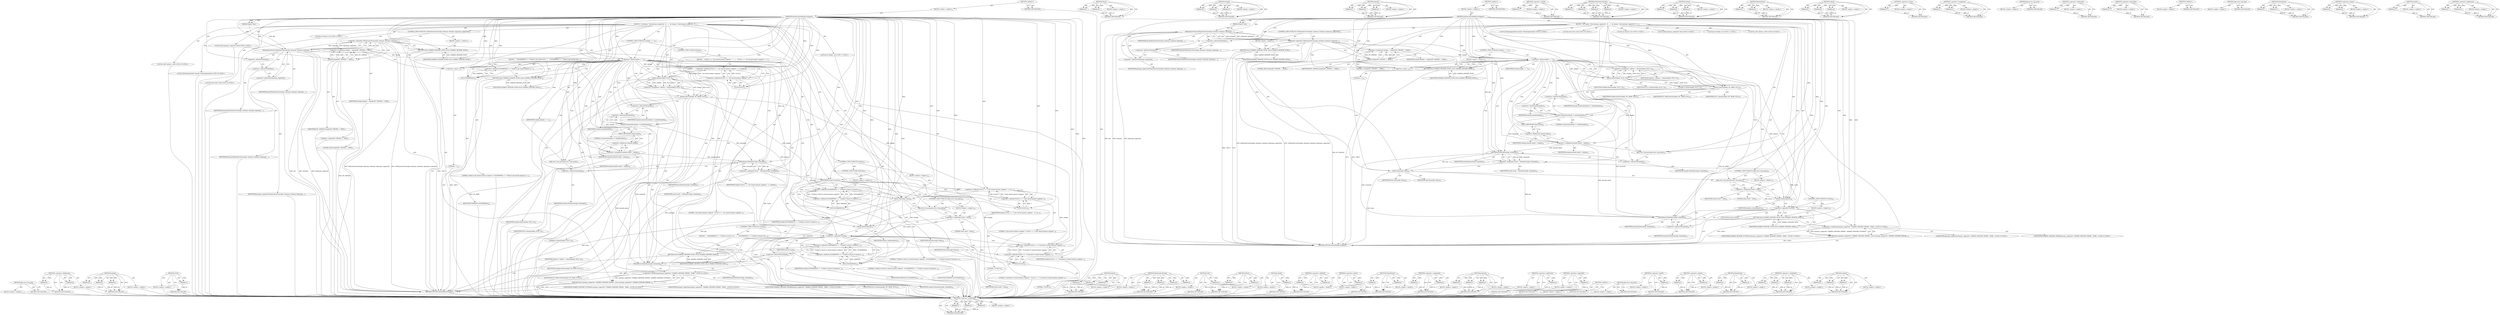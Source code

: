 digraph "shmctl" {
vulnerable_214 [label=<(METHOD,&lt;operator&gt;.conditional)>];
vulnerable_215 [label=<(PARAM,p1)>];
vulnerable_216 [label=<(PARAM,p2)>];
vulnerable_217 [label=<(PARAM,p3)>];
vulnerable_218 [label=<(BLOCK,&lt;empty&gt;,&lt;empty&gt;)>];
vulnerable_219 [label=<(METHOD_RETURN,ANY)>];
vulnerable_197 [label=<(METHOD,XSync)>];
vulnerable_198 [label=<(PARAM,p1)>];
vulnerable_199 [label=<(PARAM,p2)>];
vulnerable_200 [label=<(BLOCK,&lt;empty&gt;,&lt;empty&gt;)>];
vulnerable_201 [label=<(METHOD_RETURN,ANY)>];
vulnerable_147 [label=<(METHOD,shmget)>];
vulnerable_148 [label=<(PARAM,p1)>];
vulnerable_149 [label=<(PARAM,p2)>];
vulnerable_150 [label=<(PARAM,p3)>];
vulnerable_151 [label=<(BLOCK,&lt;empty&gt;,&lt;empty&gt;)>];
vulnerable_152 [label=<(METHOD_RETURN,ANY)>];
vulnerable_174 [label=<(METHOD,memset)>];
vulnerable_175 [label=<(PARAM,p1)>];
vulnerable_176 [label=<(PARAM,p2)>];
vulnerable_177 [label=<(PARAM,p3)>];
vulnerable_178 [label=<(BLOCK,&lt;empty&gt;,&lt;empty&gt;)>];
vulnerable_179 [label=<(METHOD_RETURN,ANY)>];
vulnerable_6 [label=<(METHOD,&lt;global&gt;)<SUB>1</SUB>>];
vulnerable_7 [label=<(BLOCK,&lt;empty&gt;,&lt;empty&gt;)<SUB>1</SUB>>];
vulnerable_8 [label=<(METHOD,DoQuerySharedMemorySupport)<SUB>1</SUB>>];
vulnerable_9 [label=<(PARAM,Display* dpy)<SUB>1</SUB>>];
vulnerable_10 [label=<(BLOCK,{
  int dummy;
  Bool pixmaps_supported;
  if (...,{
  int dummy;
  Bool pixmaps_supported;
  if (...)<SUB>1</SUB>>];
vulnerable_11 [label="<(LOCAL,int dummy: int)<SUB>2</SUB>>"];
vulnerable_12 [label="<(LOCAL,Bool pixmaps_supported: Bool)<SUB>3</SUB>>"];
vulnerable_13 [label=<(CONTROL_STRUCTURE,IF,if (!XShmQueryVersion(dpy, &amp;dummy, &amp;dummy, &amp;pixmaps_supported)))<SUB>4</SUB>>];
vulnerable_14 [label=<(&lt;operator&gt;.logicalNot,!XShmQueryVersion(dpy, &amp;dummy, &amp;dummy, &amp;pixmaps...)<SUB>4</SUB>>];
vulnerable_15 [label=<(XShmQueryVersion,XShmQueryVersion(dpy, &amp;dummy, &amp;dummy, &amp;pixmaps_...)<SUB>4</SUB>>];
vulnerable_16 [label=<(IDENTIFIER,dpy,XShmQueryVersion(dpy, &amp;dummy, &amp;dummy, &amp;pixmaps_...)<SUB>4</SUB>>];
vulnerable_17 [label=<(&lt;operator&gt;.addressOf,&amp;dummy)<SUB>4</SUB>>];
vulnerable_18 [label=<(IDENTIFIER,dummy,XShmQueryVersion(dpy, &amp;dummy, &amp;dummy, &amp;pixmaps_...)<SUB>4</SUB>>];
vulnerable_19 [label=<(&lt;operator&gt;.addressOf,&amp;dummy)<SUB>4</SUB>>];
vulnerable_20 [label=<(IDENTIFIER,dummy,XShmQueryVersion(dpy, &amp;dummy, &amp;dummy, &amp;pixmaps_...)<SUB>4</SUB>>];
vulnerable_21 [label=<(&lt;operator&gt;.addressOf,&amp;pixmaps_supported)<SUB>4</SUB>>];
vulnerable_22 [label=<(IDENTIFIER,pixmaps_supported,XShmQueryVersion(dpy, &amp;dummy, &amp;dummy, &amp;pixmaps_...)<SUB>4</SUB>>];
vulnerable_23 [label=<(BLOCK,&lt;empty&gt;,&lt;empty&gt;)<SUB>5</SUB>>];
vulnerable_24 [label=<(RETURN,return SHARED_MEMORY_NONE;,return SHARED_MEMORY_NONE;)<SUB>5</SUB>>];
vulnerable_25 [label=<(IDENTIFIER,SHARED_MEMORY_NONE,return SHARED_MEMORY_NONE;)<SUB>5</SUB>>];
vulnerable_26 [label="<(LOCAL,int shmkey: int)<SUB>17</SUB>>"];
vulnerable_27 [label=<(&lt;operator&gt;.assignment,shmkey = shmget(IPC_PRIVATE, 1, 0666))<SUB>17</SUB>>];
vulnerable_28 [label=<(IDENTIFIER,shmkey,shmkey = shmget(IPC_PRIVATE, 1, 0666))<SUB>17</SUB>>];
vulnerable_29 [label=<(shmget,shmget(IPC_PRIVATE, 1, 0666))<SUB>17</SUB>>];
vulnerable_30 [label=<(IDENTIFIER,IPC_PRIVATE,shmget(IPC_PRIVATE, 1, 0666))<SUB>17</SUB>>];
vulnerable_31 [label=<(LITERAL,1,shmget(IPC_PRIVATE, 1, 0666))<SUB>17</SUB>>];
vulnerable_32 [label=<(LITERAL,0666,shmget(IPC_PRIVATE, 1, 0666))<SUB>17</SUB>>];
vulnerable_33 [label=<(CONTROL_STRUCTURE,IF,if (shmkey == -1))<SUB>18</SUB>>];
vulnerable_34 [label=<(&lt;operator&gt;.equals,shmkey == -1)<SUB>18</SUB>>];
vulnerable_35 [label=<(IDENTIFIER,shmkey,shmkey == -1)<SUB>18</SUB>>];
vulnerable_36 [label=<(&lt;operator&gt;.minus,-1)<SUB>18</SUB>>];
vulnerable_37 [label=<(LITERAL,1,-1)<SUB>18</SUB>>];
vulnerable_38 [label=<(BLOCK,&lt;empty&gt;,&lt;empty&gt;)<SUB>19</SUB>>];
vulnerable_39 [label=<(RETURN,return SHARED_MEMORY_NONE;,return SHARED_MEMORY_NONE;)<SUB>19</SUB>>];
vulnerable_40 [label=<(IDENTIFIER,SHARED_MEMORY_NONE,return SHARED_MEMORY_NONE;)<SUB>19</SUB>>];
vulnerable_41 [label="<(LOCAL,void* address: void*)<SUB>20</SUB>>"];
vulnerable_42 [label=<(&lt;operator&gt;.assignment,* address = shmat(shmkey, NULL, 0))<SUB>20</SUB>>];
vulnerable_43 [label=<(IDENTIFIER,address,* address = shmat(shmkey, NULL, 0))<SUB>20</SUB>>];
vulnerable_44 [label=<(shmat,shmat(shmkey, NULL, 0))<SUB>20</SUB>>];
vulnerable_45 [label=<(IDENTIFIER,shmkey,shmat(shmkey, NULL, 0))<SUB>20</SUB>>];
vulnerable_46 [label=<(IDENTIFIER,NULL,shmat(shmkey, NULL, 0))<SUB>20</SUB>>];
vulnerable_47 [label=<(LITERAL,0,shmat(shmkey, NULL, 0))<SUB>20</SUB>>];
vulnerable_48 [label=<(shmctl,shmctl(shmkey, IPC_RMID, NULL))<SUB>21</SUB>>];
vulnerable_49 [label=<(IDENTIFIER,shmkey,shmctl(shmkey, IPC_RMID, NULL))<SUB>21</SUB>>];
vulnerable_50 [label=<(IDENTIFIER,IPC_RMID,shmctl(shmkey, IPC_RMID, NULL))<SUB>21</SUB>>];
vulnerable_51 [label=<(IDENTIFIER,NULL,shmctl(shmkey, IPC_RMID, NULL))<SUB>21</SUB>>];
vulnerable_52 [label="<(LOCAL,XShmSegmentInfo shminfo: XShmSegmentInfo)<SUB>23</SUB>>"];
vulnerable_53 [label=<(memset,memset(&amp;shminfo, 0, sizeof(shminfo)))<SUB>24</SUB>>];
vulnerable_54 [label=<(&lt;operator&gt;.addressOf,&amp;shminfo)<SUB>24</SUB>>];
vulnerable_55 [label=<(IDENTIFIER,shminfo,memset(&amp;shminfo, 0, sizeof(shminfo)))<SUB>24</SUB>>];
vulnerable_56 [label=<(LITERAL,0,memset(&amp;shminfo, 0, sizeof(shminfo)))<SUB>24</SUB>>];
vulnerable_57 [label=<(&lt;operator&gt;.sizeOf,sizeof(shminfo))<SUB>24</SUB>>];
vulnerable_58 [label=<(IDENTIFIER,shminfo,sizeof(shminfo))<SUB>24</SUB>>];
vulnerable_59 [label=<(&lt;operator&gt;.assignment,shminfo.shmid = shmkey)<SUB>25</SUB>>];
vulnerable_60 [label=<(&lt;operator&gt;.fieldAccess,shminfo.shmid)<SUB>25</SUB>>];
vulnerable_61 [label=<(IDENTIFIER,shminfo,shminfo.shmid = shmkey)<SUB>25</SUB>>];
vulnerable_62 [label=<(FIELD_IDENTIFIER,shmid,shmid)<SUB>25</SUB>>];
vulnerable_63 [label=<(IDENTIFIER,shmkey,shminfo.shmid = shmkey)<SUB>25</SUB>>];
vulnerable_64 [label=<(gdk_error_trap_push,gdk_error_trap_push())<SUB>27</SUB>>];
vulnerable_65 [label="<(LOCAL,bool result: bool)<SUB>28</SUB>>"];
vulnerable_66 [label=<(&lt;operator&gt;.assignment,result = XShmAttach(dpy, &amp;shminfo))<SUB>28</SUB>>];
vulnerable_67 [label=<(IDENTIFIER,result,result = XShmAttach(dpy, &amp;shminfo))<SUB>28</SUB>>];
vulnerable_68 [label=<(XShmAttach,XShmAttach(dpy, &amp;shminfo))<SUB>28</SUB>>];
vulnerable_69 [label=<(IDENTIFIER,dpy,XShmAttach(dpy, &amp;shminfo))<SUB>28</SUB>>];
vulnerable_70 [label=<(&lt;operator&gt;.addressOf,&amp;shminfo)<SUB>28</SUB>>];
vulnerable_71 [label=<(IDENTIFIER,shminfo,XShmAttach(dpy, &amp;shminfo))<SUB>28</SUB>>];
vulnerable_72 [label=<(XSync,XSync(dpy, False))<SUB>29</SUB>>];
vulnerable_73 [label=<(IDENTIFIER,dpy,XSync(dpy, False))<SUB>29</SUB>>];
vulnerable_74 [label=<(IDENTIFIER,False,XSync(dpy, False))<SUB>29</SUB>>];
vulnerable_75 [label=<(CONTROL_STRUCTURE,IF,if (gdk_error_trap_pop()))<SUB>30</SUB>>];
vulnerable_76 [label=<(gdk_error_trap_pop,gdk_error_trap_pop())<SUB>30</SUB>>];
vulnerable_77 [label=<(BLOCK,&lt;empty&gt;,&lt;empty&gt;)<SUB>31</SUB>>];
vulnerable_78 [label=<(&lt;operator&gt;.assignment,result = false)<SUB>31</SUB>>];
vulnerable_79 [label=<(IDENTIFIER,result,result = false)<SUB>31</SUB>>];
vulnerable_80 [label=<(LITERAL,false,result = false)<SUB>31</SUB>>];
vulnerable_81 [label=<(shmdt,shmdt(address))<SUB>32</SUB>>];
vulnerable_82 [label=<(IDENTIFIER,address,shmdt(address))<SUB>32</SUB>>];
vulnerable_83 [label=<(CONTROL_STRUCTURE,IF,if (!result))<SUB>33</SUB>>];
vulnerable_84 [label=<(&lt;operator&gt;.logicalNot,!result)<SUB>33</SUB>>];
vulnerable_85 [label=<(IDENTIFIER,result,!result)<SUB>33</SUB>>];
vulnerable_86 [label=<(BLOCK,&lt;empty&gt;,&lt;empty&gt;)<SUB>34</SUB>>];
vulnerable_87 [label=<(RETURN,return SHARED_MEMORY_NONE;,return SHARED_MEMORY_NONE;)<SUB>34</SUB>>];
vulnerable_88 [label=<(IDENTIFIER,SHARED_MEMORY_NONE,return SHARED_MEMORY_NONE;)<SUB>34</SUB>>];
vulnerable_89 [label=<(XShmDetach,XShmDetach(dpy, &amp;shminfo))<SUB>36</SUB>>];
vulnerable_90 [label=<(IDENTIFIER,dpy,XShmDetach(dpy, &amp;shminfo))<SUB>36</SUB>>];
vulnerable_91 [label=<(&lt;operator&gt;.addressOf,&amp;shminfo)<SUB>36</SUB>>];
vulnerable_92 [label=<(IDENTIFIER,shminfo,XShmDetach(dpy, &amp;shminfo))<SUB>36</SUB>>];
vulnerable_93 [label=<(RETURN,return pixmaps_supported ? SHARED_MEMORY_PIXMAP...,return pixmaps_supported ? SHARED_MEMORY_PIXMAP...)<SUB>37</SUB>>];
vulnerable_94 [label="<(&lt;operator&gt;.conditional,pixmaps_supported ? SHARED_MEMORY_PIXMAP : SHAR...)<SUB>37</SUB>>"];
vulnerable_95 [label="<(IDENTIFIER,pixmaps_supported,pixmaps_supported ? SHARED_MEMORY_PIXMAP : SHAR...)<SUB>37</SUB>>"];
vulnerable_96 [label="<(IDENTIFIER,SHARED_MEMORY_PIXMAP,pixmaps_supported ? SHARED_MEMORY_PIXMAP : SHAR...)<SUB>37</SUB>>"];
vulnerable_97 [label="<(IDENTIFIER,SHARED_MEMORY_PUTIMAGE,pixmaps_supported ? SHARED_MEMORY_PIXMAP : SHAR...)<SUB>37</SUB>>"];
vulnerable_98 [label=<(METHOD_RETURN,SharedMemorySupport)<SUB>1</SUB>>];
vulnerable_100 [label=<(METHOD_RETURN,ANY)<SUB>1</SUB>>];
vulnerable_180 [label=<(METHOD,&lt;operator&gt;.sizeOf)>];
vulnerable_181 [label=<(PARAM,p1)>];
vulnerable_182 [label=<(BLOCK,&lt;empty&gt;,&lt;empty&gt;)>];
vulnerable_183 [label=<(METHOD_RETURN,ANY)>];
vulnerable_131 [label=<(METHOD,XShmQueryVersion)>];
vulnerable_132 [label=<(PARAM,p1)>];
vulnerable_133 [label=<(PARAM,p2)>];
vulnerable_134 [label=<(PARAM,p3)>];
vulnerable_135 [label=<(PARAM,p4)>];
vulnerable_136 [label=<(BLOCK,&lt;empty&gt;,&lt;empty&gt;)>];
vulnerable_137 [label=<(METHOD_RETURN,ANY)>];
vulnerable_168 [label=<(METHOD,shmctl)>];
vulnerable_169 [label=<(PARAM,p1)>];
vulnerable_170 [label=<(PARAM,p2)>];
vulnerable_171 [label=<(PARAM,p3)>];
vulnerable_172 [label=<(BLOCK,&lt;empty&gt;,&lt;empty&gt;)>];
vulnerable_173 [label=<(METHOD_RETURN,ANY)>];
vulnerable_209 [label=<(METHOD,XShmDetach)>];
vulnerable_210 [label=<(PARAM,p1)>];
vulnerable_211 [label=<(PARAM,p2)>];
vulnerable_212 [label=<(BLOCK,&lt;empty&gt;,&lt;empty&gt;)>];
vulnerable_213 [label=<(METHOD_RETURN,ANY)>];
vulnerable_162 [label=<(METHOD,shmat)>];
vulnerable_163 [label=<(PARAM,p1)>];
vulnerable_164 [label=<(PARAM,p2)>];
vulnerable_165 [label=<(PARAM,p3)>];
vulnerable_166 [label=<(BLOCK,&lt;empty&gt;,&lt;empty&gt;)>];
vulnerable_167 [label=<(METHOD_RETURN,ANY)>];
vulnerable_158 [label=<(METHOD,&lt;operator&gt;.minus)>];
vulnerable_159 [label=<(PARAM,p1)>];
vulnerable_160 [label=<(BLOCK,&lt;empty&gt;,&lt;empty&gt;)>];
vulnerable_161 [label=<(METHOD_RETURN,ANY)>];
vulnerable_142 [label=<(METHOD,&lt;operator&gt;.assignment)>];
vulnerable_143 [label=<(PARAM,p1)>];
vulnerable_144 [label=<(PARAM,p2)>];
vulnerable_145 [label=<(BLOCK,&lt;empty&gt;,&lt;empty&gt;)>];
vulnerable_146 [label=<(METHOD_RETURN,ANY)>];
vulnerable_189 [label=<(METHOD,gdk_error_trap_push)>];
vulnerable_190 [label=<(BLOCK,&lt;empty&gt;,&lt;empty&gt;)>];
vulnerable_191 [label=<(METHOD_RETURN,ANY)>];
vulnerable_138 [label=<(METHOD,&lt;operator&gt;.addressOf)>];
vulnerable_139 [label=<(PARAM,p1)>];
vulnerable_140 [label=<(BLOCK,&lt;empty&gt;,&lt;empty&gt;)>];
vulnerable_141 [label=<(METHOD_RETURN,ANY)>];
vulnerable_127 [label=<(METHOD,&lt;operator&gt;.logicalNot)>];
vulnerable_128 [label=<(PARAM,p1)>];
vulnerable_129 [label=<(BLOCK,&lt;empty&gt;,&lt;empty&gt;)>];
vulnerable_130 [label=<(METHOD_RETURN,ANY)>];
vulnerable_121 [label=<(METHOD,&lt;global&gt;)<SUB>1</SUB>>];
vulnerable_122 [label=<(BLOCK,&lt;empty&gt;,&lt;empty&gt;)>];
vulnerable_123 [label=<(METHOD_RETURN,ANY)>];
vulnerable_202 [label=<(METHOD,gdk_error_trap_pop)>];
vulnerable_203 [label=<(BLOCK,&lt;empty&gt;,&lt;empty&gt;)>];
vulnerable_204 [label=<(METHOD_RETURN,ANY)>];
vulnerable_192 [label=<(METHOD,XShmAttach)>];
vulnerable_193 [label=<(PARAM,p1)>];
vulnerable_194 [label=<(PARAM,p2)>];
vulnerable_195 [label=<(BLOCK,&lt;empty&gt;,&lt;empty&gt;)>];
vulnerable_196 [label=<(METHOD_RETURN,ANY)>];
vulnerable_153 [label=<(METHOD,&lt;operator&gt;.equals)>];
vulnerable_154 [label=<(PARAM,p1)>];
vulnerable_155 [label=<(PARAM,p2)>];
vulnerable_156 [label=<(BLOCK,&lt;empty&gt;,&lt;empty&gt;)>];
vulnerable_157 [label=<(METHOD_RETURN,ANY)>];
vulnerable_205 [label=<(METHOD,shmdt)>];
vulnerable_206 [label=<(PARAM,p1)>];
vulnerable_207 [label=<(BLOCK,&lt;empty&gt;,&lt;empty&gt;)>];
vulnerable_208 [label=<(METHOD_RETURN,ANY)>];
vulnerable_184 [label=<(METHOD,&lt;operator&gt;.fieldAccess)>];
vulnerable_185 [label=<(PARAM,p1)>];
vulnerable_186 [label=<(PARAM,p2)>];
vulnerable_187 [label=<(BLOCK,&lt;empty&gt;,&lt;empty&gt;)>];
vulnerable_188 [label=<(METHOD_RETURN,ANY)>];
fixed_264 [label=<(METHOD,gdk_error_trap_pop)>];
fixed_265 [label=<(BLOCK,&lt;empty&gt;,&lt;empty&gt;)>];
fixed_266 [label=<(METHOD_RETURN,ANY)>];
fixed_246 [label=<(METHOD,&lt;operator&gt;.fieldAccess)>];
fixed_247 [label=<(PARAM,p1)>];
fixed_248 [label=<(PARAM,p2)>];
fixed_249 [label=<(BLOCK,&lt;empty&gt;,&lt;empty&gt;)>];
fixed_250 [label=<(METHOD_RETURN,ANY)>];
fixed_196 [label=<(METHOD,shmget)>];
fixed_197 [label=<(PARAM,p1)>];
fixed_198 [label=<(PARAM,p2)>];
fixed_199 [label=<(PARAM,p3)>];
fixed_200 [label=<(BLOCK,&lt;empty&gt;,&lt;empty&gt;)>];
fixed_201 [label=<(METHOD_RETURN,ANY)>];
fixed_220 [label=<(METHOD,VLOG)>];
fixed_221 [label=<(PARAM,p1)>];
fixed_222 [label=<(BLOCK,&lt;empty&gt;,&lt;empty&gt;)>];
fixed_223 [label=<(METHOD_RETURN,ANY)>];
fixed_6 [label=<(METHOD,&lt;global&gt;)<SUB>1</SUB>>];
fixed_7 [label=<(BLOCK,&lt;empty&gt;,&lt;empty&gt;)<SUB>1</SUB>>];
fixed_8 [label=<(METHOD,DoQuerySharedMemorySupport)<SUB>1</SUB>>];
fixed_9 [label=<(PARAM,Display* dpy)<SUB>1</SUB>>];
fixed_10 [label=<(BLOCK,{
  int dummy;
  Bool pixmaps_supported;
  if (...,{
  int dummy;
  Bool pixmaps_supported;
  if (...)<SUB>1</SUB>>];
fixed_11 [label="<(LOCAL,int dummy: int)<SUB>2</SUB>>"];
fixed_12 [label="<(LOCAL,Bool pixmaps_supported: Bool)<SUB>3</SUB>>"];
fixed_13 [label=<(CONTROL_STRUCTURE,IF,if (!XShmQueryVersion(dpy, &amp;dummy, &amp;dummy, &amp;pixmaps_supported)))<SUB>4</SUB>>];
fixed_14 [label=<(&lt;operator&gt;.logicalNot,!XShmQueryVersion(dpy, &amp;dummy, &amp;dummy, &amp;pixmaps...)<SUB>4</SUB>>];
fixed_15 [label=<(XShmQueryVersion,XShmQueryVersion(dpy, &amp;dummy, &amp;dummy, &amp;pixmaps_...)<SUB>4</SUB>>];
fixed_16 [label=<(IDENTIFIER,dpy,XShmQueryVersion(dpy, &amp;dummy, &amp;dummy, &amp;pixmaps_...)<SUB>4</SUB>>];
fixed_17 [label=<(&lt;operator&gt;.addressOf,&amp;dummy)<SUB>4</SUB>>];
fixed_18 [label=<(IDENTIFIER,dummy,XShmQueryVersion(dpy, &amp;dummy, &amp;dummy, &amp;pixmaps_...)<SUB>4</SUB>>];
fixed_19 [label=<(&lt;operator&gt;.addressOf,&amp;dummy)<SUB>4</SUB>>];
fixed_20 [label=<(IDENTIFIER,dummy,XShmQueryVersion(dpy, &amp;dummy, &amp;dummy, &amp;pixmaps_...)<SUB>4</SUB>>];
fixed_21 [label=<(&lt;operator&gt;.addressOf,&amp;pixmaps_supported)<SUB>4</SUB>>];
fixed_22 [label=<(IDENTIFIER,pixmaps_supported,XShmQueryVersion(dpy, &amp;dummy, &amp;dummy, &amp;pixmaps_...)<SUB>4</SUB>>];
fixed_23 [label=<(BLOCK,&lt;empty&gt;,&lt;empty&gt;)<SUB>5</SUB>>];
fixed_24 [label=<(RETURN,return SHARED_MEMORY_NONE;,return SHARED_MEMORY_NONE;)<SUB>5</SUB>>];
fixed_25 [label=<(IDENTIFIER,SHARED_MEMORY_NONE,return SHARED_MEMORY_NONE;)<SUB>5</SUB>>];
fixed_26 [label="<(LOCAL,int shmkey: int)<SUB>17</SUB>>"];
fixed_27 [label=<(&lt;operator&gt;.assignment,shmkey = shmget(IPC_PRIVATE, 1, 0600))<SUB>17</SUB>>];
fixed_28 [label=<(IDENTIFIER,shmkey,shmkey = shmget(IPC_PRIVATE, 1, 0600))<SUB>17</SUB>>];
fixed_29 [label=<(shmget,shmget(IPC_PRIVATE, 1, 0600))<SUB>17</SUB>>];
fixed_30 [label=<(IDENTIFIER,IPC_PRIVATE,shmget(IPC_PRIVATE, 1, 0600))<SUB>17</SUB>>];
fixed_31 [label=<(LITERAL,1,shmget(IPC_PRIVATE, 1, 0600))<SUB>17</SUB>>];
fixed_32 [label=<(LITERAL,0600,shmget(IPC_PRIVATE, 1, 0600))<SUB>17</SUB>>];
fixed_33 [label=<(CONTROL_STRUCTURE,IF,if (shmkey == -1))<SUB>18</SUB>>];
fixed_34 [label=<(&lt;operator&gt;.equals,shmkey == -1)<SUB>18</SUB>>];
fixed_35 [label=<(IDENTIFIER,shmkey,shmkey == -1)<SUB>18</SUB>>];
fixed_36 [label=<(&lt;operator&gt;.minus,-1)<SUB>18</SUB>>];
fixed_37 [label=<(LITERAL,1,-1)<SUB>18</SUB>>];
fixed_38 [label=<(BLOCK,{
    LOG(WARNING) &lt;&lt; &quot;Failed to get shared mem...,{
    LOG(WARNING) &lt;&lt; &quot;Failed to get shared mem...)<SUB>18</SUB>>];
fixed_39 [label=<(&lt;operator&gt;.shiftLeft,LOG(WARNING) &lt;&lt; &quot;Failed to get shared memory se...)<SUB>19</SUB>>];
fixed_40 [label=<(LOG,LOG(WARNING))<SUB>19</SUB>>];
fixed_41 [label=<(IDENTIFIER,WARNING,LOG(WARNING))<SUB>19</SUB>>];
fixed_42 [label=<(LITERAL,&quot;Failed to get shared memory segment.&quot;,LOG(WARNING) &lt;&lt; &quot;Failed to get shared memory se...)<SUB>19</SUB>>];
fixed_43 [label=<(RETURN,return SHARED_MEMORY_NONE;,return SHARED_MEMORY_NONE;)<SUB>20</SUB>>];
fixed_44 [label=<(IDENTIFIER,SHARED_MEMORY_NONE,return SHARED_MEMORY_NONE;)<SUB>20</SUB>>];
fixed_45 [label=<(CONTROL_STRUCTURE,ELSE,else)<SUB>21</SUB>>];
fixed_46 [label=<(BLOCK,{
    VLOG(1) &lt;&lt; &quot;Got shared memory segment &quot; &lt;...,{
    VLOG(1) &lt;&lt; &quot;Got shared memory segment &quot; &lt;...)<SUB>21</SUB>>];
fixed_47 [label=<(&lt;operator&gt;.shiftLeft,VLOG(1) &lt;&lt; &quot;Got shared memory segment &quot; &lt;&lt; shmkey)<SUB>22</SUB>>];
fixed_48 [label=<(&lt;operator&gt;.shiftLeft,VLOG(1) &lt;&lt; &quot;Got shared memory segment &quot;)<SUB>22</SUB>>];
fixed_49 [label=<(VLOG,VLOG(1))<SUB>22</SUB>>];
fixed_50 [label=<(LITERAL,1,VLOG(1))<SUB>22</SUB>>];
fixed_51 [label=<(LITERAL,&quot;Got shared memory segment &quot;,VLOG(1) &lt;&lt; &quot;Got shared memory segment &quot;)<SUB>22</SUB>>];
fixed_52 [label=<(IDENTIFIER,shmkey,VLOG(1) &lt;&lt; &quot;Got shared memory segment &quot; &lt;&lt; shmkey)<SUB>22</SUB>>];
fixed_53 [label="<(LOCAL,void* address: void*)<SUB>25</SUB>>"];
fixed_54 [label=<(&lt;operator&gt;.assignment,* address = shmat(shmkey, NULL, 0))<SUB>25</SUB>>];
fixed_55 [label=<(IDENTIFIER,address,* address = shmat(shmkey, NULL, 0))<SUB>25</SUB>>];
fixed_56 [label=<(shmat,shmat(shmkey, NULL, 0))<SUB>25</SUB>>];
fixed_57 [label=<(IDENTIFIER,shmkey,shmat(shmkey, NULL, 0))<SUB>25</SUB>>];
fixed_58 [label=<(IDENTIFIER,NULL,shmat(shmkey, NULL, 0))<SUB>25</SUB>>];
fixed_59 [label=<(LITERAL,0,shmat(shmkey, NULL, 0))<SUB>25</SUB>>];
fixed_60 [label=<(shmctl,shmctl(shmkey, IPC_RMID, NULL))<SUB>26</SUB>>];
fixed_61 [label=<(IDENTIFIER,shmkey,shmctl(shmkey, IPC_RMID, NULL))<SUB>26</SUB>>];
fixed_62 [label=<(IDENTIFIER,IPC_RMID,shmctl(shmkey, IPC_RMID, NULL))<SUB>26</SUB>>];
fixed_63 [label=<(IDENTIFIER,NULL,shmctl(shmkey, IPC_RMID, NULL))<SUB>26</SUB>>];
fixed_64 [label="<(LOCAL,XShmSegmentInfo shminfo: XShmSegmentInfo)<SUB>28</SUB>>"];
fixed_65 [label=<(memset,memset(&amp;shminfo, 0, sizeof(shminfo)))<SUB>29</SUB>>];
fixed_66 [label=<(&lt;operator&gt;.addressOf,&amp;shminfo)<SUB>29</SUB>>];
fixed_67 [label=<(IDENTIFIER,shminfo,memset(&amp;shminfo, 0, sizeof(shminfo)))<SUB>29</SUB>>];
fixed_68 [label=<(LITERAL,0,memset(&amp;shminfo, 0, sizeof(shminfo)))<SUB>29</SUB>>];
fixed_69 [label=<(&lt;operator&gt;.sizeOf,sizeof(shminfo))<SUB>29</SUB>>];
fixed_70 [label=<(IDENTIFIER,shminfo,sizeof(shminfo))<SUB>29</SUB>>];
fixed_71 [label=<(&lt;operator&gt;.assignment,shminfo.shmid = shmkey)<SUB>30</SUB>>];
fixed_72 [label=<(&lt;operator&gt;.fieldAccess,shminfo.shmid)<SUB>30</SUB>>];
fixed_73 [label=<(IDENTIFIER,shminfo,shminfo.shmid = shmkey)<SUB>30</SUB>>];
fixed_74 [label=<(FIELD_IDENTIFIER,shmid,shmid)<SUB>30</SUB>>];
fixed_75 [label=<(IDENTIFIER,shmkey,shminfo.shmid = shmkey)<SUB>30</SUB>>];
fixed_76 [label=<(gdk_error_trap_push,gdk_error_trap_push())<SUB>32</SUB>>];
fixed_77 [label="<(LOCAL,bool result: bool)<SUB>33</SUB>>"];
fixed_78 [label=<(&lt;operator&gt;.assignment,result = XShmAttach(dpy, &amp;shminfo))<SUB>33</SUB>>];
fixed_79 [label=<(IDENTIFIER,result,result = XShmAttach(dpy, &amp;shminfo))<SUB>33</SUB>>];
fixed_80 [label=<(XShmAttach,XShmAttach(dpy, &amp;shminfo))<SUB>33</SUB>>];
fixed_81 [label=<(IDENTIFIER,dpy,XShmAttach(dpy, &amp;shminfo))<SUB>33</SUB>>];
fixed_82 [label=<(&lt;operator&gt;.addressOf,&amp;shminfo)<SUB>33</SUB>>];
fixed_83 [label=<(IDENTIFIER,shminfo,XShmAttach(dpy, &amp;shminfo))<SUB>33</SUB>>];
fixed_84 [label=<(CONTROL_STRUCTURE,IF,if (result))<SUB>34</SUB>>];
fixed_85 [label=<(IDENTIFIER,result,if (result))<SUB>34</SUB>>];
fixed_86 [label=<(BLOCK,&lt;empty&gt;,&lt;empty&gt;)<SUB>35</SUB>>];
fixed_87 [label=<(&lt;operator&gt;.shiftLeft,VLOG(1) &lt;&lt; &quot;X got shared memory segment &quot; &lt;&lt; sh...)<SUB>35</SUB>>];
fixed_88 [label=<(&lt;operator&gt;.shiftLeft,VLOG(1) &lt;&lt; &quot;X got shared memory segment &quot;)<SUB>35</SUB>>];
fixed_89 [label=<(VLOG,VLOG(1))<SUB>35</SUB>>];
fixed_90 [label=<(LITERAL,1,VLOG(1))<SUB>35</SUB>>];
fixed_91 [label=<(LITERAL,&quot;X got shared memory segment &quot;,VLOG(1) &lt;&lt; &quot;X got shared memory segment &quot;)<SUB>35</SUB>>];
fixed_92 [label=<(IDENTIFIER,shmkey,VLOG(1) &lt;&lt; &quot;X got shared memory segment &quot; &lt;&lt; sh...)<SUB>35</SUB>>];
fixed_93 [label=<(CONTROL_STRUCTURE,ELSE,else)<SUB>37</SUB>>];
fixed_94 [label=<(BLOCK,&lt;empty&gt;,&lt;empty&gt;)<SUB>37</SUB>>];
fixed_95 [label=<(&lt;operator&gt;.shiftLeft,LOG(WARNING) &lt;&lt; &quot;X failed to attach to shared m...)<SUB>37</SUB>>];
fixed_96 [label=<(&lt;operator&gt;.shiftLeft,LOG(WARNING) &lt;&lt; &quot;X failed to attach to shared m...)<SUB>37</SUB>>];
fixed_97 [label=<(LOG,LOG(WARNING))<SUB>37</SUB>>];
fixed_98 [label=<(IDENTIFIER,WARNING,LOG(WARNING))<SUB>37</SUB>>];
fixed_99 [label=<(LITERAL,&quot;X failed to attach to shared memory segment &quot;,LOG(WARNING) &lt;&lt; &quot;X failed to attach to shared m...)<SUB>37</SUB>>];
fixed_100 [label=<(IDENTIFIER,shmkey,LOG(WARNING) &lt;&lt; &quot;X failed to attach to shared m...)<SUB>37</SUB>>];
fixed_101 [label=<(XSync,XSync(dpy, False))<SUB>38</SUB>>];
fixed_102 [label=<(IDENTIFIER,dpy,XSync(dpy, False))<SUB>38</SUB>>];
fixed_103 [label=<(IDENTIFIER,False,XSync(dpy, False))<SUB>38</SUB>>];
fixed_104 [label=<(CONTROL_STRUCTURE,IF,if (gdk_error_trap_pop()))<SUB>39</SUB>>];
fixed_105 [label=<(gdk_error_trap_pop,gdk_error_trap_pop())<SUB>39</SUB>>];
fixed_106 [label=<(BLOCK,&lt;empty&gt;,&lt;empty&gt;)<SUB>40</SUB>>];
fixed_107 [label=<(&lt;operator&gt;.assignment,result = false)<SUB>40</SUB>>];
fixed_108 [label=<(IDENTIFIER,result,result = false)<SUB>40</SUB>>];
fixed_109 [label=<(LITERAL,false,result = false)<SUB>40</SUB>>];
fixed_110 [label=<(shmdt,shmdt(address))<SUB>41</SUB>>];
fixed_111 [label=<(IDENTIFIER,address,shmdt(address))<SUB>41</SUB>>];
fixed_112 [label=<(CONTROL_STRUCTURE,IF,if (!result))<SUB>42</SUB>>];
fixed_113 [label=<(&lt;operator&gt;.logicalNot,!result)<SUB>42</SUB>>];
fixed_114 [label=<(IDENTIFIER,result,!result)<SUB>42</SUB>>];
fixed_115 [label=<(BLOCK,{
    LOG(WARNING) &lt;&lt; &quot;X failed to attach to sh...,{
    LOG(WARNING) &lt;&lt; &quot;X failed to attach to sh...)<SUB>42</SUB>>];
fixed_116 [label=<(&lt;operator&gt;.shiftLeft,LOG(WARNING) &lt;&lt; &quot;X failed to attach to shared m...)<SUB>43</SUB>>];
fixed_117 [label=<(&lt;operator&gt;.shiftLeft,LOG(WARNING) &lt;&lt; &quot;X failed to attach to shared m...)<SUB>43</SUB>>];
fixed_118 [label=<(LOG,LOG(WARNING))<SUB>43</SUB>>];
fixed_119 [label=<(IDENTIFIER,WARNING,LOG(WARNING))<SUB>43</SUB>>];
fixed_120 [label=<(LITERAL,&quot;X failed to attach to shared memory segment &quot;,LOG(WARNING) &lt;&lt; &quot;X failed to attach to shared m...)<SUB>43</SUB>>];
fixed_121 [label=<(IDENTIFIER,shmkey,LOG(WARNING) &lt;&lt; &quot;X failed to attach to shared m...)<SUB>43</SUB>>];
fixed_122 [label=<(RETURN,return SHARED_MEMORY_NONE;,return SHARED_MEMORY_NONE;)<SUB>44</SUB>>];
fixed_123 [label=<(IDENTIFIER,SHARED_MEMORY_NONE,return SHARED_MEMORY_NONE;)<SUB>44</SUB>>];
fixed_124 [label=<(&lt;operator&gt;.shiftLeft,VLOG(1) &lt;&lt; &quot;X attached to shared memory segment...)<SUB>47</SUB>>];
fixed_125 [label=<(&lt;operator&gt;.shiftLeft,VLOG(1) &lt;&lt; &quot;X attached to shared memory segment &quot;)<SUB>47</SUB>>];
fixed_126 [label=<(VLOG,VLOG(1))<SUB>47</SUB>>];
fixed_127 [label=<(LITERAL,1,VLOG(1))<SUB>47</SUB>>];
fixed_128 [label=<(LITERAL,&quot;X attached to shared memory segment &quot;,VLOG(1) &lt;&lt; &quot;X attached to shared memory segment &quot;)<SUB>47</SUB>>];
fixed_129 [label=<(IDENTIFIER,shmkey,VLOG(1) &lt;&lt; &quot;X attached to shared memory segment...)<SUB>47</SUB>>];
fixed_130 [label=<(XShmDetach,XShmDetach(dpy, &amp;shminfo))<SUB>49</SUB>>];
fixed_131 [label=<(IDENTIFIER,dpy,XShmDetach(dpy, &amp;shminfo))<SUB>49</SUB>>];
fixed_132 [label=<(&lt;operator&gt;.addressOf,&amp;shminfo)<SUB>49</SUB>>];
fixed_133 [label=<(IDENTIFIER,shminfo,XShmDetach(dpy, &amp;shminfo))<SUB>49</SUB>>];
fixed_134 [label=<(RETURN,return pixmaps_supported ? SHARED_MEMORY_PIXMAP...,return pixmaps_supported ? SHARED_MEMORY_PIXMAP...)<SUB>50</SUB>>];
fixed_135 [label="<(&lt;operator&gt;.conditional,pixmaps_supported ? SHARED_MEMORY_PIXMAP : SHAR...)<SUB>50</SUB>>"];
fixed_136 [label="<(IDENTIFIER,pixmaps_supported,pixmaps_supported ? SHARED_MEMORY_PIXMAP : SHAR...)<SUB>50</SUB>>"];
fixed_137 [label="<(IDENTIFIER,SHARED_MEMORY_PIXMAP,pixmaps_supported ? SHARED_MEMORY_PIXMAP : SHAR...)<SUB>50</SUB>>"];
fixed_138 [label="<(IDENTIFIER,SHARED_MEMORY_PUTIMAGE,pixmaps_supported ? SHARED_MEMORY_PIXMAP : SHAR...)<SUB>50</SUB>>"];
fixed_139 [label=<(METHOD_RETURN,SharedMemorySupport)<SUB>1</SUB>>];
fixed_141 [label=<(METHOD_RETURN,ANY)<SUB>1</SUB>>];
fixed_224 [label=<(METHOD,shmat)>];
fixed_225 [label=<(PARAM,p1)>];
fixed_226 [label=<(PARAM,p2)>];
fixed_227 [label=<(PARAM,p3)>];
fixed_228 [label=<(BLOCK,&lt;empty&gt;,&lt;empty&gt;)>];
fixed_229 [label=<(METHOD_RETURN,ANY)>];
fixed_180 [label=<(METHOD,XShmQueryVersion)>];
fixed_181 [label=<(PARAM,p1)>];
fixed_182 [label=<(PARAM,p2)>];
fixed_183 [label=<(PARAM,p3)>];
fixed_184 [label=<(PARAM,p4)>];
fixed_185 [label=<(BLOCK,&lt;empty&gt;,&lt;empty&gt;)>];
fixed_186 [label=<(METHOD_RETURN,ANY)>];
fixed_216 [label=<(METHOD,LOG)>];
fixed_217 [label=<(PARAM,p1)>];
fixed_218 [label=<(BLOCK,&lt;empty&gt;,&lt;empty&gt;)>];
fixed_219 [label=<(METHOD_RETURN,ANY)>];
fixed_259 [label=<(METHOD,XSync)>];
fixed_260 [label=<(PARAM,p1)>];
fixed_261 [label=<(PARAM,p2)>];
fixed_262 [label=<(BLOCK,&lt;empty&gt;,&lt;empty&gt;)>];
fixed_263 [label=<(METHOD_RETURN,ANY)>];
fixed_267 [label=<(METHOD,shmdt)>];
fixed_268 [label=<(PARAM,p1)>];
fixed_269 [label=<(BLOCK,&lt;empty&gt;,&lt;empty&gt;)>];
fixed_270 [label=<(METHOD_RETURN,ANY)>];
fixed_211 [label=<(METHOD,&lt;operator&gt;.shiftLeft)>];
fixed_212 [label=<(PARAM,p1)>];
fixed_213 [label=<(PARAM,p2)>];
fixed_214 [label=<(BLOCK,&lt;empty&gt;,&lt;empty&gt;)>];
fixed_215 [label=<(METHOD_RETURN,ANY)>];
fixed_207 [label=<(METHOD,&lt;operator&gt;.minus)>];
fixed_208 [label=<(PARAM,p1)>];
fixed_209 [label=<(BLOCK,&lt;empty&gt;,&lt;empty&gt;)>];
fixed_210 [label=<(METHOD_RETURN,ANY)>];
fixed_271 [label=<(METHOD,XShmDetach)>];
fixed_272 [label=<(PARAM,p1)>];
fixed_273 [label=<(PARAM,p2)>];
fixed_274 [label=<(BLOCK,&lt;empty&gt;,&lt;empty&gt;)>];
fixed_275 [label=<(METHOD_RETURN,ANY)>];
fixed_191 [label=<(METHOD,&lt;operator&gt;.assignment)>];
fixed_192 [label=<(PARAM,p1)>];
fixed_193 [label=<(PARAM,p2)>];
fixed_194 [label=<(BLOCK,&lt;empty&gt;,&lt;empty&gt;)>];
fixed_195 [label=<(METHOD_RETURN,ANY)>];
fixed_236 [label=<(METHOD,memset)>];
fixed_237 [label=<(PARAM,p1)>];
fixed_238 [label=<(PARAM,p2)>];
fixed_239 [label=<(PARAM,p3)>];
fixed_240 [label=<(BLOCK,&lt;empty&gt;,&lt;empty&gt;)>];
fixed_241 [label=<(METHOD_RETURN,ANY)>];
fixed_187 [label=<(METHOD,&lt;operator&gt;.addressOf)>];
fixed_188 [label=<(PARAM,p1)>];
fixed_189 [label=<(BLOCK,&lt;empty&gt;,&lt;empty&gt;)>];
fixed_190 [label=<(METHOD_RETURN,ANY)>];
fixed_176 [label=<(METHOD,&lt;operator&gt;.logicalNot)>];
fixed_177 [label=<(PARAM,p1)>];
fixed_178 [label=<(BLOCK,&lt;empty&gt;,&lt;empty&gt;)>];
fixed_179 [label=<(METHOD_RETURN,ANY)>];
fixed_170 [label=<(METHOD,&lt;global&gt;)<SUB>1</SUB>>];
fixed_171 [label=<(BLOCK,&lt;empty&gt;,&lt;empty&gt;)>];
fixed_172 [label=<(METHOD_RETURN,ANY)>];
fixed_251 [label=<(METHOD,gdk_error_trap_push)>];
fixed_252 [label=<(BLOCK,&lt;empty&gt;,&lt;empty&gt;)>];
fixed_253 [label=<(METHOD_RETURN,ANY)>];
fixed_242 [label=<(METHOD,&lt;operator&gt;.sizeOf)>];
fixed_243 [label=<(PARAM,p1)>];
fixed_244 [label=<(BLOCK,&lt;empty&gt;,&lt;empty&gt;)>];
fixed_245 [label=<(METHOD_RETURN,ANY)>];
fixed_202 [label=<(METHOD,&lt;operator&gt;.equals)>];
fixed_203 [label=<(PARAM,p1)>];
fixed_204 [label=<(PARAM,p2)>];
fixed_205 [label=<(BLOCK,&lt;empty&gt;,&lt;empty&gt;)>];
fixed_206 [label=<(METHOD_RETURN,ANY)>];
fixed_254 [label=<(METHOD,XShmAttach)>];
fixed_255 [label=<(PARAM,p1)>];
fixed_256 [label=<(PARAM,p2)>];
fixed_257 [label=<(BLOCK,&lt;empty&gt;,&lt;empty&gt;)>];
fixed_258 [label=<(METHOD_RETURN,ANY)>];
fixed_276 [label=<(METHOD,&lt;operator&gt;.conditional)>];
fixed_277 [label=<(PARAM,p1)>];
fixed_278 [label=<(PARAM,p2)>];
fixed_279 [label=<(PARAM,p3)>];
fixed_280 [label=<(BLOCK,&lt;empty&gt;,&lt;empty&gt;)>];
fixed_281 [label=<(METHOD_RETURN,ANY)>];
fixed_230 [label=<(METHOD,shmctl)>];
fixed_231 [label=<(PARAM,p1)>];
fixed_232 [label=<(PARAM,p2)>];
fixed_233 [label=<(PARAM,p3)>];
fixed_234 [label=<(BLOCK,&lt;empty&gt;,&lt;empty&gt;)>];
fixed_235 [label=<(METHOD_RETURN,ANY)>];
vulnerable_214 -> vulnerable_215  [key=0, label="AST: "];
vulnerable_214 -> vulnerable_215  [key=1, label="DDG: "];
vulnerable_214 -> vulnerable_218  [key=0, label="AST: "];
vulnerable_214 -> vulnerable_216  [key=0, label="AST: "];
vulnerable_214 -> vulnerable_216  [key=1, label="DDG: "];
vulnerable_214 -> vulnerable_219  [key=0, label="AST: "];
vulnerable_214 -> vulnerable_219  [key=1, label="CFG: "];
vulnerable_214 -> vulnerable_217  [key=0, label="AST: "];
vulnerable_214 -> vulnerable_217  [key=1, label="DDG: "];
vulnerable_215 -> vulnerable_219  [key=0, label="DDG: p1"];
vulnerable_216 -> vulnerable_219  [key=0, label="DDG: p2"];
vulnerable_217 -> vulnerable_219  [key=0, label="DDG: p3"];
vulnerable_197 -> vulnerable_198  [key=0, label="AST: "];
vulnerable_197 -> vulnerable_198  [key=1, label="DDG: "];
vulnerable_197 -> vulnerable_200  [key=0, label="AST: "];
vulnerable_197 -> vulnerable_199  [key=0, label="AST: "];
vulnerable_197 -> vulnerable_199  [key=1, label="DDG: "];
vulnerable_197 -> vulnerable_201  [key=0, label="AST: "];
vulnerable_197 -> vulnerable_201  [key=1, label="CFG: "];
vulnerable_198 -> vulnerable_201  [key=0, label="DDG: p1"];
vulnerable_199 -> vulnerable_201  [key=0, label="DDG: p2"];
vulnerable_147 -> vulnerable_148  [key=0, label="AST: "];
vulnerable_147 -> vulnerable_148  [key=1, label="DDG: "];
vulnerable_147 -> vulnerable_151  [key=0, label="AST: "];
vulnerable_147 -> vulnerable_149  [key=0, label="AST: "];
vulnerable_147 -> vulnerable_149  [key=1, label="DDG: "];
vulnerable_147 -> vulnerable_152  [key=0, label="AST: "];
vulnerable_147 -> vulnerable_152  [key=1, label="CFG: "];
vulnerable_147 -> vulnerable_150  [key=0, label="AST: "];
vulnerable_147 -> vulnerable_150  [key=1, label="DDG: "];
vulnerable_148 -> vulnerable_152  [key=0, label="DDG: p1"];
vulnerable_149 -> vulnerable_152  [key=0, label="DDG: p2"];
vulnerable_150 -> vulnerable_152  [key=0, label="DDG: p3"];
vulnerable_174 -> vulnerable_175  [key=0, label="AST: "];
vulnerable_174 -> vulnerable_175  [key=1, label="DDG: "];
vulnerable_174 -> vulnerable_178  [key=0, label="AST: "];
vulnerable_174 -> vulnerable_176  [key=0, label="AST: "];
vulnerable_174 -> vulnerable_176  [key=1, label="DDG: "];
vulnerable_174 -> vulnerable_179  [key=0, label="AST: "];
vulnerable_174 -> vulnerable_179  [key=1, label="CFG: "];
vulnerable_174 -> vulnerable_177  [key=0, label="AST: "];
vulnerable_174 -> vulnerable_177  [key=1, label="DDG: "];
vulnerable_175 -> vulnerable_179  [key=0, label="DDG: p1"];
vulnerable_176 -> vulnerable_179  [key=0, label="DDG: p2"];
vulnerable_177 -> vulnerable_179  [key=0, label="DDG: p3"];
vulnerable_6 -> vulnerable_7  [key=0, label="AST: "];
vulnerable_6 -> vulnerable_100  [key=0, label="AST: "];
vulnerable_6 -> vulnerable_100  [key=1, label="CFG: "];
vulnerable_7 -> vulnerable_8  [key=0, label="AST: "];
vulnerable_8 -> vulnerable_9  [key=0, label="AST: "];
vulnerable_8 -> vulnerable_9  [key=1, label="DDG: "];
vulnerable_8 -> vulnerable_10  [key=0, label="AST: "];
vulnerable_8 -> vulnerable_98  [key=0, label="AST: "];
vulnerable_8 -> vulnerable_17  [key=0, label="CFG: "];
vulnerable_8 -> vulnerable_59  [key=0, label="DDG: "];
vulnerable_8 -> vulnerable_64  [key=0, label="DDG: "];
vulnerable_8 -> vulnerable_48  [key=0, label="DDG: "];
vulnerable_8 -> vulnerable_53  [key=0, label="DDG: "];
vulnerable_8 -> vulnerable_72  [key=0, label="DDG: "];
vulnerable_8 -> vulnerable_76  [key=0, label="DDG: "];
vulnerable_8 -> vulnerable_81  [key=0, label="DDG: "];
vulnerable_8 -> vulnerable_89  [key=0, label="DDG: "];
vulnerable_8 -> vulnerable_94  [key=0, label="DDG: "];
vulnerable_8 -> vulnerable_24  [key=0, label="DDG: "];
vulnerable_8 -> vulnerable_29  [key=0, label="DDG: "];
vulnerable_8 -> vulnerable_34  [key=0, label="DDG: "];
vulnerable_8 -> vulnerable_39  [key=0, label="DDG: "];
vulnerable_8 -> vulnerable_44  [key=0, label="DDG: "];
vulnerable_8 -> vulnerable_68  [key=0, label="DDG: "];
vulnerable_8 -> vulnerable_78  [key=0, label="DDG: "];
vulnerable_8 -> vulnerable_84  [key=0, label="DDG: "];
vulnerable_8 -> vulnerable_87  [key=0, label="DDG: "];
vulnerable_8 -> vulnerable_15  [key=0, label="DDG: "];
vulnerable_8 -> vulnerable_25  [key=0, label="DDG: "];
vulnerable_8 -> vulnerable_36  [key=0, label="DDG: "];
vulnerable_8 -> vulnerable_40  [key=0, label="DDG: "];
vulnerable_8 -> vulnerable_88  [key=0, label="DDG: "];
vulnerable_9 -> vulnerable_15  [key=0, label="DDG: dpy"];
vulnerable_10 -> vulnerable_11  [key=0, label="AST: "];
vulnerable_10 -> vulnerable_12  [key=0, label="AST: "];
vulnerable_10 -> vulnerable_13  [key=0, label="AST: "];
vulnerable_10 -> vulnerable_26  [key=0, label="AST: "];
vulnerable_10 -> vulnerable_27  [key=0, label="AST: "];
vulnerable_10 -> vulnerable_33  [key=0, label="AST: "];
vulnerable_10 -> vulnerable_41  [key=0, label="AST: "];
vulnerable_10 -> vulnerable_42  [key=0, label="AST: "];
vulnerable_10 -> vulnerable_48  [key=0, label="AST: "];
vulnerable_10 -> vulnerable_52  [key=0, label="AST: "];
vulnerable_10 -> vulnerable_53  [key=0, label="AST: "];
vulnerable_10 -> vulnerable_59  [key=0, label="AST: "];
vulnerable_10 -> vulnerable_64  [key=0, label="AST: "];
vulnerable_10 -> vulnerable_65  [key=0, label="AST: "];
vulnerable_10 -> vulnerable_66  [key=0, label="AST: "];
vulnerable_10 -> vulnerable_72  [key=0, label="AST: "];
vulnerable_10 -> vulnerable_75  [key=0, label="AST: "];
vulnerable_10 -> vulnerable_81  [key=0, label="AST: "];
vulnerable_10 -> vulnerable_83  [key=0, label="AST: "];
vulnerable_10 -> vulnerable_89  [key=0, label="AST: "];
vulnerable_10 -> vulnerable_93  [key=0, label="AST: "];
vulnerable_13 -> vulnerable_14  [key=0, label="AST: "];
vulnerable_13 -> vulnerable_23  [key=0, label="AST: "];
vulnerable_14 -> vulnerable_15  [key=0, label="AST: "];
vulnerable_14 -> vulnerable_24  [key=0, label="CFG: "];
vulnerable_14 -> vulnerable_24  [key=1, label="CDG: "];
vulnerable_14 -> vulnerable_29  [key=0, label="CFG: "];
vulnerable_14 -> vulnerable_29  [key=1, label="CDG: "];
vulnerable_14 -> vulnerable_98  [key=0, label="DDG: XShmQueryVersion(dpy, &amp;dummy, &amp;dummy, &amp;pixmaps_supported)"];
vulnerable_14 -> vulnerable_98  [key=1, label="DDG: !XShmQueryVersion(dpy, &amp;dummy, &amp;dummy, &amp;pixmaps_supported)"];
vulnerable_14 -> vulnerable_34  [key=0, label="CDG: "];
vulnerable_14 -> vulnerable_27  [key=0, label="CDG: "];
vulnerable_14 -> vulnerable_36  [key=0, label="CDG: "];
vulnerable_15 -> vulnerable_16  [key=0, label="AST: "];
vulnerable_15 -> vulnerable_17  [key=0, label="AST: "];
vulnerable_15 -> vulnerable_19  [key=0, label="AST: "];
vulnerable_15 -> vulnerable_21  [key=0, label="AST: "];
vulnerable_15 -> vulnerable_14  [key=0, label="CFG: "];
vulnerable_15 -> vulnerable_14  [key=1, label="DDG: dpy"];
vulnerable_15 -> vulnerable_14  [key=2, label="DDG: &amp;dummy"];
vulnerable_15 -> vulnerable_14  [key=3, label="DDG: &amp;pixmaps_supported"];
vulnerable_15 -> vulnerable_98  [key=0, label="DDG: dpy"];
vulnerable_15 -> vulnerable_98  [key=1, label="DDG: &amp;dummy"];
vulnerable_15 -> vulnerable_98  [key=2, label="DDG: &amp;pixmaps_supported"];
vulnerable_15 -> vulnerable_68  [key=0, label="DDG: dpy"];
vulnerable_17 -> vulnerable_18  [key=0, label="AST: "];
vulnerable_17 -> vulnerable_19  [key=0, label="CFG: "];
vulnerable_19 -> vulnerable_20  [key=0, label="AST: "];
vulnerable_19 -> vulnerable_21  [key=0, label="CFG: "];
vulnerable_21 -> vulnerable_22  [key=0, label="AST: "];
vulnerable_21 -> vulnerable_15  [key=0, label="CFG: "];
vulnerable_23 -> vulnerable_24  [key=0, label="AST: "];
vulnerable_24 -> vulnerable_25  [key=0, label="AST: "];
vulnerable_24 -> vulnerable_98  [key=0, label="CFG: "];
vulnerable_24 -> vulnerable_98  [key=1, label="DDG: &lt;RET&gt;"];
vulnerable_25 -> vulnerable_24  [key=0, label="DDG: SHARED_MEMORY_NONE"];
vulnerable_27 -> vulnerable_28  [key=0, label="AST: "];
vulnerable_27 -> vulnerable_29  [key=0, label="AST: "];
vulnerable_27 -> vulnerable_36  [key=0, label="CFG: "];
vulnerable_27 -> vulnerable_34  [key=0, label="DDG: shmkey"];
vulnerable_29 -> vulnerable_30  [key=0, label="AST: "];
vulnerable_29 -> vulnerable_31  [key=0, label="AST: "];
vulnerable_29 -> vulnerable_32  [key=0, label="AST: "];
vulnerable_29 -> vulnerable_27  [key=0, label="CFG: "];
vulnerable_29 -> vulnerable_27  [key=1, label="DDG: IPC_PRIVATE"];
vulnerable_29 -> vulnerable_27  [key=2, label="DDG: 1"];
vulnerable_29 -> vulnerable_27  [key=3, label="DDG: 0666"];
vulnerable_29 -> vulnerable_98  [key=0, label="DDG: IPC_PRIVATE"];
vulnerable_33 -> vulnerable_34  [key=0, label="AST: "];
vulnerable_33 -> vulnerable_38  [key=0, label="AST: "];
vulnerable_34 -> vulnerable_35  [key=0, label="AST: "];
vulnerable_34 -> vulnerable_36  [key=0, label="AST: "];
vulnerable_34 -> vulnerable_39  [key=0, label="CFG: "];
vulnerable_34 -> vulnerable_39  [key=1, label="CDG: "];
vulnerable_34 -> vulnerable_44  [key=0, label="CFG: "];
vulnerable_34 -> vulnerable_44  [key=1, label="DDG: shmkey"];
vulnerable_34 -> vulnerable_44  [key=2, label="CDG: "];
vulnerable_34 -> vulnerable_48  [key=0, label="CDG: "];
vulnerable_34 -> vulnerable_68  [key=0, label="CDG: "];
vulnerable_34 -> vulnerable_60  [key=0, label="CDG: "];
vulnerable_34 -> vulnerable_64  [key=0, label="CDG: "];
vulnerable_34 -> vulnerable_42  [key=0, label="CDG: "];
vulnerable_34 -> vulnerable_57  [key=0, label="CDG: "];
vulnerable_34 -> vulnerable_66  [key=0, label="CDG: "];
vulnerable_34 -> vulnerable_81  [key=0, label="CDG: "];
vulnerable_34 -> vulnerable_84  [key=0, label="CDG: "];
vulnerable_34 -> vulnerable_72  [key=0, label="CDG: "];
vulnerable_34 -> vulnerable_76  [key=0, label="CDG: "];
vulnerable_34 -> vulnerable_59  [key=0, label="CDG: "];
vulnerable_34 -> vulnerable_54  [key=0, label="CDG: "];
vulnerable_34 -> vulnerable_53  [key=0, label="CDG: "];
vulnerable_34 -> vulnerable_70  [key=0, label="CDG: "];
vulnerable_34 -> vulnerable_62  [key=0, label="CDG: "];
vulnerable_36 -> vulnerable_37  [key=0, label="AST: "];
vulnerable_36 -> vulnerable_34  [key=0, label="CFG: "];
vulnerable_36 -> vulnerable_34  [key=1, label="DDG: 1"];
vulnerable_38 -> vulnerable_39  [key=0, label="AST: "];
vulnerable_39 -> vulnerable_40  [key=0, label="AST: "];
vulnerable_39 -> vulnerable_98  [key=0, label="CFG: "];
vulnerable_39 -> vulnerable_98  [key=1, label="DDG: &lt;RET&gt;"];
vulnerable_40 -> vulnerable_39  [key=0, label="DDG: SHARED_MEMORY_NONE"];
vulnerable_42 -> vulnerable_43  [key=0, label="AST: "];
vulnerable_42 -> vulnerable_44  [key=0, label="AST: "];
vulnerable_42 -> vulnerable_48  [key=0, label="CFG: "];
vulnerable_42 -> vulnerable_81  [key=0, label="DDG: address"];
vulnerable_44 -> vulnerable_45  [key=0, label="AST: "];
vulnerable_44 -> vulnerable_46  [key=0, label="AST: "];
vulnerable_44 -> vulnerable_47  [key=0, label="AST: "];
vulnerable_44 -> vulnerable_42  [key=0, label="CFG: "];
vulnerable_44 -> vulnerable_42  [key=1, label="DDG: shmkey"];
vulnerable_44 -> vulnerable_42  [key=2, label="DDG: NULL"];
vulnerable_44 -> vulnerable_42  [key=3, label="DDG: 0"];
vulnerable_44 -> vulnerable_48  [key=0, label="DDG: shmkey"];
vulnerable_44 -> vulnerable_48  [key=1, label="DDG: NULL"];
vulnerable_48 -> vulnerable_49  [key=0, label="AST: "];
vulnerable_48 -> vulnerable_50  [key=0, label="AST: "];
vulnerable_48 -> vulnerable_51  [key=0, label="AST: "];
vulnerable_48 -> vulnerable_54  [key=0, label="CFG: "];
vulnerable_48 -> vulnerable_98  [key=0, label="DDG: IPC_RMID"];
vulnerable_48 -> vulnerable_59  [key=0, label="DDG: shmkey"];
vulnerable_53 -> vulnerable_54  [key=0, label="AST: "];
vulnerable_53 -> vulnerable_56  [key=0, label="AST: "];
vulnerable_53 -> vulnerable_57  [key=0, label="AST: "];
vulnerable_53 -> vulnerable_62  [key=0, label="CFG: "];
vulnerable_53 -> vulnerable_89  [key=0, label="DDG: &amp;shminfo"];
vulnerable_53 -> vulnerable_68  [key=0, label="DDG: &amp;shminfo"];
vulnerable_54 -> vulnerable_55  [key=0, label="AST: "];
vulnerable_54 -> vulnerable_57  [key=0, label="CFG: "];
vulnerable_57 -> vulnerable_58  [key=0, label="AST: "];
vulnerable_57 -> vulnerable_53  [key=0, label="CFG: "];
vulnerable_59 -> vulnerable_60  [key=0, label="AST: "];
vulnerable_59 -> vulnerable_63  [key=0, label="AST: "];
vulnerable_59 -> vulnerable_64  [key=0, label="CFG: "];
vulnerable_59 -> vulnerable_89  [key=0, label="DDG: shminfo.shmid"];
vulnerable_59 -> vulnerable_68  [key=0, label="DDG: shminfo.shmid"];
vulnerable_60 -> vulnerable_61  [key=0, label="AST: "];
vulnerable_60 -> vulnerable_62  [key=0, label="AST: "];
vulnerable_60 -> vulnerable_59  [key=0, label="CFG: "];
vulnerable_62 -> vulnerable_60  [key=0, label="CFG: "];
vulnerable_64 -> vulnerable_70  [key=0, label="CFG: "];
vulnerable_66 -> vulnerable_67  [key=0, label="AST: "];
vulnerable_66 -> vulnerable_68  [key=0, label="AST: "];
vulnerable_66 -> vulnerable_72  [key=0, label="CFG: "];
vulnerable_66 -> vulnerable_84  [key=0, label="DDG: result"];
vulnerable_68 -> vulnerable_69  [key=0, label="AST: "];
vulnerable_68 -> vulnerable_70  [key=0, label="AST: "];
vulnerable_68 -> vulnerable_66  [key=0, label="CFG: "];
vulnerable_68 -> vulnerable_66  [key=1, label="DDG: dpy"];
vulnerable_68 -> vulnerable_66  [key=2, label="DDG: &amp;shminfo"];
vulnerable_68 -> vulnerable_72  [key=0, label="DDG: dpy"];
vulnerable_68 -> vulnerable_89  [key=0, label="DDG: &amp;shminfo"];
vulnerable_70 -> vulnerable_71  [key=0, label="AST: "];
vulnerable_70 -> vulnerable_68  [key=0, label="CFG: "];
vulnerable_72 -> vulnerable_73  [key=0, label="AST: "];
vulnerable_72 -> vulnerable_74  [key=0, label="AST: "];
vulnerable_72 -> vulnerable_76  [key=0, label="CFG: "];
vulnerable_72 -> vulnerable_98  [key=0, label="DDG: False"];
vulnerable_72 -> vulnerable_89  [key=0, label="DDG: dpy"];
vulnerable_75 -> vulnerable_76  [key=0, label="AST: "];
vulnerable_75 -> vulnerable_77  [key=0, label="AST: "];
vulnerable_76 -> vulnerable_78  [key=0, label="CFG: "];
vulnerable_76 -> vulnerable_78  [key=1, label="CDG: "];
vulnerable_76 -> vulnerable_81  [key=0, label="CFG: "];
vulnerable_77 -> vulnerable_78  [key=0, label="AST: "];
vulnerable_78 -> vulnerable_79  [key=0, label="AST: "];
vulnerable_78 -> vulnerable_80  [key=0, label="AST: "];
vulnerable_78 -> vulnerable_81  [key=0, label="CFG: "];
vulnerable_78 -> vulnerable_84  [key=0, label="DDG: result"];
vulnerable_81 -> vulnerable_82  [key=0, label="AST: "];
vulnerable_81 -> vulnerable_84  [key=0, label="CFG: "];
vulnerable_83 -> vulnerable_84  [key=0, label="AST: "];
vulnerable_83 -> vulnerable_86  [key=0, label="AST: "];
vulnerable_84 -> vulnerable_85  [key=0, label="AST: "];
vulnerable_84 -> vulnerable_87  [key=0, label="CFG: "];
vulnerable_84 -> vulnerable_87  [key=1, label="CDG: "];
vulnerable_84 -> vulnerable_91  [key=0, label="CFG: "];
vulnerable_84 -> vulnerable_91  [key=1, label="CDG: "];
vulnerable_84 -> vulnerable_94  [key=0, label="CDG: "];
vulnerable_84 -> vulnerable_89  [key=0, label="CDG: "];
vulnerable_84 -> vulnerable_93  [key=0, label="CDG: "];
vulnerable_86 -> vulnerable_87  [key=0, label="AST: "];
vulnerable_87 -> vulnerable_88  [key=0, label="AST: "];
vulnerable_87 -> vulnerable_98  [key=0, label="CFG: "];
vulnerable_87 -> vulnerable_98  [key=1, label="DDG: &lt;RET&gt;"];
vulnerable_88 -> vulnerable_87  [key=0, label="DDG: SHARED_MEMORY_NONE"];
vulnerable_89 -> vulnerable_90  [key=0, label="AST: "];
vulnerable_89 -> vulnerable_91  [key=0, label="AST: "];
vulnerable_89 -> vulnerable_94  [key=0, label="CFG: "];
vulnerable_91 -> vulnerable_92  [key=0, label="AST: "];
vulnerable_91 -> vulnerable_89  [key=0, label="CFG: "];
vulnerable_93 -> vulnerable_94  [key=0, label="AST: "];
vulnerable_93 -> vulnerable_98  [key=0, label="CFG: "];
vulnerable_93 -> vulnerable_98  [key=1, label="DDG: &lt;RET&gt;"];
vulnerable_94 -> vulnerable_95  [key=0, label="AST: "];
vulnerable_94 -> vulnerable_96  [key=0, label="AST: "];
vulnerable_94 -> vulnerable_97  [key=0, label="AST: "];
vulnerable_94 -> vulnerable_93  [key=0, label="CFG: "];
vulnerable_94 -> vulnerable_93  [key=1, label="DDG: pixmaps_supported ? SHARED_MEMORY_PIXMAP : SHARED_MEMORY_PUTIMAGE"];
vulnerable_180 -> vulnerable_181  [key=0, label="AST: "];
vulnerable_180 -> vulnerable_181  [key=1, label="DDG: "];
vulnerable_180 -> vulnerable_182  [key=0, label="AST: "];
vulnerable_180 -> vulnerable_183  [key=0, label="AST: "];
vulnerable_180 -> vulnerable_183  [key=1, label="CFG: "];
vulnerable_181 -> vulnerable_183  [key=0, label="DDG: p1"];
vulnerable_131 -> vulnerable_132  [key=0, label="AST: "];
vulnerable_131 -> vulnerable_132  [key=1, label="DDG: "];
vulnerable_131 -> vulnerable_136  [key=0, label="AST: "];
vulnerable_131 -> vulnerable_133  [key=0, label="AST: "];
vulnerable_131 -> vulnerable_133  [key=1, label="DDG: "];
vulnerable_131 -> vulnerable_137  [key=0, label="AST: "];
vulnerable_131 -> vulnerable_137  [key=1, label="CFG: "];
vulnerable_131 -> vulnerable_134  [key=0, label="AST: "];
vulnerable_131 -> vulnerable_134  [key=1, label="DDG: "];
vulnerable_131 -> vulnerable_135  [key=0, label="AST: "];
vulnerable_131 -> vulnerable_135  [key=1, label="DDG: "];
vulnerable_132 -> vulnerable_137  [key=0, label="DDG: p1"];
vulnerable_133 -> vulnerable_137  [key=0, label="DDG: p2"];
vulnerable_134 -> vulnerable_137  [key=0, label="DDG: p3"];
vulnerable_135 -> vulnerable_137  [key=0, label="DDG: p4"];
vulnerable_168 -> vulnerable_169  [key=0, label="AST: "];
vulnerable_168 -> vulnerable_169  [key=1, label="DDG: "];
vulnerable_168 -> vulnerable_172  [key=0, label="AST: "];
vulnerable_168 -> vulnerable_170  [key=0, label="AST: "];
vulnerable_168 -> vulnerable_170  [key=1, label="DDG: "];
vulnerable_168 -> vulnerable_173  [key=0, label="AST: "];
vulnerable_168 -> vulnerable_173  [key=1, label="CFG: "];
vulnerable_168 -> vulnerable_171  [key=0, label="AST: "];
vulnerable_168 -> vulnerable_171  [key=1, label="DDG: "];
vulnerable_169 -> vulnerable_173  [key=0, label="DDG: p1"];
vulnerable_170 -> vulnerable_173  [key=0, label="DDG: p2"];
vulnerable_171 -> vulnerable_173  [key=0, label="DDG: p3"];
vulnerable_209 -> vulnerable_210  [key=0, label="AST: "];
vulnerable_209 -> vulnerable_210  [key=1, label="DDG: "];
vulnerable_209 -> vulnerable_212  [key=0, label="AST: "];
vulnerable_209 -> vulnerable_211  [key=0, label="AST: "];
vulnerable_209 -> vulnerable_211  [key=1, label="DDG: "];
vulnerable_209 -> vulnerable_213  [key=0, label="AST: "];
vulnerable_209 -> vulnerable_213  [key=1, label="CFG: "];
vulnerable_210 -> vulnerable_213  [key=0, label="DDG: p1"];
vulnerable_211 -> vulnerable_213  [key=0, label="DDG: p2"];
vulnerable_162 -> vulnerable_163  [key=0, label="AST: "];
vulnerable_162 -> vulnerable_163  [key=1, label="DDG: "];
vulnerable_162 -> vulnerable_166  [key=0, label="AST: "];
vulnerable_162 -> vulnerable_164  [key=0, label="AST: "];
vulnerable_162 -> vulnerable_164  [key=1, label="DDG: "];
vulnerable_162 -> vulnerable_167  [key=0, label="AST: "];
vulnerable_162 -> vulnerable_167  [key=1, label="CFG: "];
vulnerable_162 -> vulnerable_165  [key=0, label="AST: "];
vulnerable_162 -> vulnerable_165  [key=1, label="DDG: "];
vulnerable_163 -> vulnerable_167  [key=0, label="DDG: p1"];
vulnerable_164 -> vulnerable_167  [key=0, label="DDG: p2"];
vulnerable_165 -> vulnerable_167  [key=0, label="DDG: p3"];
vulnerable_158 -> vulnerable_159  [key=0, label="AST: "];
vulnerable_158 -> vulnerable_159  [key=1, label="DDG: "];
vulnerable_158 -> vulnerable_160  [key=0, label="AST: "];
vulnerable_158 -> vulnerable_161  [key=0, label="AST: "];
vulnerable_158 -> vulnerable_161  [key=1, label="CFG: "];
vulnerable_159 -> vulnerable_161  [key=0, label="DDG: p1"];
vulnerable_142 -> vulnerable_143  [key=0, label="AST: "];
vulnerable_142 -> vulnerable_143  [key=1, label="DDG: "];
vulnerable_142 -> vulnerable_145  [key=0, label="AST: "];
vulnerable_142 -> vulnerable_144  [key=0, label="AST: "];
vulnerable_142 -> vulnerable_144  [key=1, label="DDG: "];
vulnerable_142 -> vulnerable_146  [key=0, label="AST: "];
vulnerable_142 -> vulnerable_146  [key=1, label="CFG: "];
vulnerable_143 -> vulnerable_146  [key=0, label="DDG: p1"];
vulnerable_144 -> vulnerable_146  [key=0, label="DDG: p2"];
vulnerable_189 -> vulnerable_190  [key=0, label="AST: "];
vulnerable_189 -> vulnerable_191  [key=0, label="AST: "];
vulnerable_189 -> vulnerable_191  [key=1, label="CFG: "];
vulnerable_138 -> vulnerable_139  [key=0, label="AST: "];
vulnerable_138 -> vulnerable_139  [key=1, label="DDG: "];
vulnerable_138 -> vulnerable_140  [key=0, label="AST: "];
vulnerable_138 -> vulnerable_141  [key=0, label="AST: "];
vulnerable_138 -> vulnerable_141  [key=1, label="CFG: "];
vulnerable_139 -> vulnerable_141  [key=0, label="DDG: p1"];
vulnerable_127 -> vulnerable_128  [key=0, label="AST: "];
vulnerable_127 -> vulnerable_128  [key=1, label="DDG: "];
vulnerable_127 -> vulnerable_129  [key=0, label="AST: "];
vulnerable_127 -> vulnerable_130  [key=0, label="AST: "];
vulnerable_127 -> vulnerable_130  [key=1, label="CFG: "];
vulnerable_128 -> vulnerable_130  [key=0, label="DDG: p1"];
vulnerable_121 -> vulnerable_122  [key=0, label="AST: "];
vulnerable_121 -> vulnerable_123  [key=0, label="AST: "];
vulnerable_121 -> vulnerable_123  [key=1, label="CFG: "];
vulnerable_202 -> vulnerable_203  [key=0, label="AST: "];
vulnerable_202 -> vulnerable_204  [key=0, label="AST: "];
vulnerable_202 -> vulnerable_204  [key=1, label="CFG: "];
vulnerable_192 -> vulnerable_193  [key=0, label="AST: "];
vulnerable_192 -> vulnerable_193  [key=1, label="DDG: "];
vulnerable_192 -> vulnerable_195  [key=0, label="AST: "];
vulnerable_192 -> vulnerable_194  [key=0, label="AST: "];
vulnerable_192 -> vulnerable_194  [key=1, label="DDG: "];
vulnerable_192 -> vulnerable_196  [key=0, label="AST: "];
vulnerable_192 -> vulnerable_196  [key=1, label="CFG: "];
vulnerable_193 -> vulnerable_196  [key=0, label="DDG: p1"];
vulnerable_194 -> vulnerable_196  [key=0, label="DDG: p2"];
vulnerable_153 -> vulnerable_154  [key=0, label="AST: "];
vulnerable_153 -> vulnerable_154  [key=1, label="DDG: "];
vulnerable_153 -> vulnerable_156  [key=0, label="AST: "];
vulnerable_153 -> vulnerable_155  [key=0, label="AST: "];
vulnerable_153 -> vulnerable_155  [key=1, label="DDG: "];
vulnerable_153 -> vulnerable_157  [key=0, label="AST: "];
vulnerable_153 -> vulnerable_157  [key=1, label="CFG: "];
vulnerable_154 -> vulnerable_157  [key=0, label="DDG: p1"];
vulnerable_155 -> vulnerable_157  [key=0, label="DDG: p2"];
vulnerable_205 -> vulnerable_206  [key=0, label="AST: "];
vulnerable_205 -> vulnerable_206  [key=1, label="DDG: "];
vulnerable_205 -> vulnerable_207  [key=0, label="AST: "];
vulnerable_205 -> vulnerable_208  [key=0, label="AST: "];
vulnerable_205 -> vulnerable_208  [key=1, label="CFG: "];
vulnerable_206 -> vulnerable_208  [key=0, label="DDG: p1"];
vulnerable_184 -> vulnerable_185  [key=0, label="AST: "];
vulnerable_184 -> vulnerable_185  [key=1, label="DDG: "];
vulnerable_184 -> vulnerable_187  [key=0, label="AST: "];
vulnerable_184 -> vulnerable_186  [key=0, label="AST: "];
vulnerable_184 -> vulnerable_186  [key=1, label="DDG: "];
vulnerable_184 -> vulnerable_188  [key=0, label="AST: "];
vulnerable_184 -> vulnerable_188  [key=1, label="CFG: "];
vulnerable_185 -> vulnerable_188  [key=0, label="DDG: p1"];
vulnerable_186 -> vulnerable_188  [key=0, label="DDG: p2"];
fixed_264 -> fixed_265  [key=0, label="AST: "];
fixed_264 -> fixed_266  [key=0, label="AST: "];
fixed_264 -> fixed_266  [key=1, label="CFG: "];
fixed_265 -> vulnerable_214  [key=0];
fixed_266 -> vulnerable_214  [key=0];
fixed_246 -> fixed_247  [key=0, label="AST: "];
fixed_246 -> fixed_247  [key=1, label="DDG: "];
fixed_246 -> fixed_249  [key=0, label="AST: "];
fixed_246 -> fixed_248  [key=0, label="AST: "];
fixed_246 -> fixed_248  [key=1, label="DDG: "];
fixed_246 -> fixed_250  [key=0, label="AST: "];
fixed_246 -> fixed_250  [key=1, label="CFG: "];
fixed_247 -> fixed_250  [key=0, label="DDG: p1"];
fixed_248 -> fixed_250  [key=0, label="DDG: p2"];
fixed_249 -> vulnerable_214  [key=0];
fixed_250 -> vulnerable_214  [key=0];
fixed_196 -> fixed_197  [key=0, label="AST: "];
fixed_196 -> fixed_197  [key=1, label="DDG: "];
fixed_196 -> fixed_200  [key=0, label="AST: "];
fixed_196 -> fixed_198  [key=0, label="AST: "];
fixed_196 -> fixed_198  [key=1, label="DDG: "];
fixed_196 -> fixed_201  [key=0, label="AST: "];
fixed_196 -> fixed_201  [key=1, label="CFG: "];
fixed_196 -> fixed_199  [key=0, label="AST: "];
fixed_196 -> fixed_199  [key=1, label="DDG: "];
fixed_197 -> fixed_201  [key=0, label="DDG: p1"];
fixed_198 -> fixed_201  [key=0, label="DDG: p2"];
fixed_199 -> fixed_201  [key=0, label="DDG: p3"];
fixed_200 -> vulnerable_214  [key=0];
fixed_201 -> vulnerable_214  [key=0];
fixed_220 -> fixed_221  [key=0, label="AST: "];
fixed_220 -> fixed_221  [key=1, label="DDG: "];
fixed_220 -> fixed_222  [key=0, label="AST: "];
fixed_220 -> fixed_223  [key=0, label="AST: "];
fixed_220 -> fixed_223  [key=1, label="CFG: "];
fixed_221 -> fixed_223  [key=0, label="DDG: p1"];
fixed_222 -> vulnerable_214  [key=0];
fixed_223 -> vulnerable_214  [key=0];
fixed_6 -> fixed_7  [key=0, label="AST: "];
fixed_6 -> fixed_141  [key=0, label="AST: "];
fixed_6 -> fixed_141  [key=1, label="CFG: "];
fixed_7 -> fixed_8  [key=0, label="AST: "];
fixed_8 -> fixed_9  [key=0, label="AST: "];
fixed_8 -> fixed_9  [key=1, label="DDG: "];
fixed_8 -> fixed_10  [key=0, label="AST: "];
fixed_8 -> fixed_139  [key=0, label="AST: "];
fixed_8 -> fixed_17  [key=0, label="CFG: "];
fixed_8 -> fixed_71  [key=0, label="DDG: "];
fixed_8 -> fixed_76  [key=0, label="DDG: "];
fixed_8 -> fixed_60  [key=0, label="DDG: "];
fixed_8 -> fixed_65  [key=0, label="DDG: "];
fixed_8 -> fixed_85  [key=0, label="DDG: "];
fixed_8 -> fixed_101  [key=0, label="DDG: "];
fixed_8 -> fixed_105  [key=0, label="DDG: "];
fixed_8 -> fixed_110  [key=0, label="DDG: "];
fixed_8 -> fixed_124  [key=0, label="DDG: "];
fixed_8 -> fixed_130  [key=0, label="DDG: "];
fixed_8 -> fixed_135  [key=0, label="DDG: "];
fixed_8 -> fixed_24  [key=0, label="DDG: "];
fixed_8 -> fixed_29  [key=0, label="DDG: "];
fixed_8 -> fixed_34  [key=0, label="DDG: "];
fixed_8 -> fixed_43  [key=0, label="DDG: "];
fixed_8 -> fixed_56  [key=0, label="DDG: "];
fixed_8 -> fixed_80  [key=0, label="DDG: "];
fixed_8 -> fixed_107  [key=0, label="DDG: "];
fixed_8 -> fixed_113  [key=0, label="DDG: "];
fixed_8 -> fixed_122  [key=0, label="DDG: "];
fixed_8 -> fixed_125  [key=0, label="DDG: "];
fixed_8 -> fixed_15  [key=0, label="DDG: "];
fixed_8 -> fixed_25  [key=0, label="DDG: "];
fixed_8 -> fixed_36  [key=0, label="DDG: "];
fixed_8 -> fixed_39  [key=0, label="DDG: "];
fixed_8 -> fixed_44  [key=0, label="DDG: "];
fixed_8 -> fixed_87  [key=0, label="DDG: "];
fixed_8 -> fixed_116  [key=0, label="DDG: "];
fixed_8 -> fixed_123  [key=0, label="DDG: "];
fixed_8 -> fixed_126  [key=0, label="DDG: "];
fixed_8 -> fixed_40  [key=0, label="DDG: "];
fixed_8 -> fixed_47  [key=0, label="DDG: "];
fixed_8 -> fixed_88  [key=0, label="DDG: "];
fixed_8 -> fixed_95  [key=0, label="DDG: "];
fixed_8 -> fixed_117  [key=0, label="DDG: "];
fixed_8 -> fixed_48  [key=0, label="DDG: "];
fixed_8 -> fixed_89  [key=0, label="DDG: "];
fixed_8 -> fixed_96  [key=0, label="DDG: "];
fixed_8 -> fixed_118  [key=0, label="DDG: "];
fixed_8 -> fixed_49  [key=0, label="DDG: "];
fixed_8 -> fixed_97  [key=0, label="DDG: "];
fixed_9 -> fixed_15  [key=0, label="DDG: dpy"];
fixed_10 -> fixed_11  [key=0, label="AST: "];
fixed_10 -> fixed_12  [key=0, label="AST: "];
fixed_10 -> fixed_13  [key=0, label="AST: "];
fixed_10 -> fixed_26  [key=0, label="AST: "];
fixed_10 -> fixed_27  [key=0, label="AST: "];
fixed_10 -> fixed_33  [key=0, label="AST: "];
fixed_10 -> fixed_53  [key=0, label="AST: "];
fixed_10 -> fixed_54  [key=0, label="AST: "];
fixed_10 -> fixed_60  [key=0, label="AST: "];
fixed_10 -> fixed_64  [key=0, label="AST: "];
fixed_10 -> fixed_65  [key=0, label="AST: "];
fixed_10 -> fixed_71  [key=0, label="AST: "];
fixed_10 -> fixed_76  [key=0, label="AST: "];
fixed_10 -> fixed_77  [key=0, label="AST: "];
fixed_10 -> fixed_78  [key=0, label="AST: "];
fixed_10 -> fixed_84  [key=0, label="AST: "];
fixed_10 -> fixed_101  [key=0, label="AST: "];
fixed_10 -> fixed_104  [key=0, label="AST: "];
fixed_10 -> fixed_110  [key=0, label="AST: "];
fixed_10 -> fixed_112  [key=0, label="AST: "];
fixed_10 -> fixed_124  [key=0, label="AST: "];
fixed_10 -> fixed_130  [key=0, label="AST: "];
fixed_10 -> fixed_134  [key=0, label="AST: "];
fixed_11 -> vulnerable_214  [key=0];
fixed_12 -> vulnerable_214  [key=0];
fixed_13 -> fixed_14  [key=0, label="AST: "];
fixed_13 -> fixed_23  [key=0, label="AST: "];
fixed_14 -> fixed_15  [key=0, label="AST: "];
fixed_14 -> fixed_24  [key=0, label="CFG: "];
fixed_14 -> fixed_24  [key=1, label="CDG: "];
fixed_14 -> fixed_29  [key=0, label="CFG: "];
fixed_14 -> fixed_29  [key=1, label="CDG: "];
fixed_14 -> fixed_139  [key=0, label="DDG: XShmQueryVersion(dpy, &amp;dummy, &amp;dummy, &amp;pixmaps_supported)"];
fixed_14 -> fixed_139  [key=1, label="DDG: !XShmQueryVersion(dpy, &amp;dummy, &amp;dummy, &amp;pixmaps_supported)"];
fixed_14 -> fixed_34  [key=0, label="CDG: "];
fixed_14 -> fixed_27  [key=0, label="CDG: "];
fixed_14 -> fixed_36  [key=0, label="CDG: "];
fixed_15 -> fixed_16  [key=0, label="AST: "];
fixed_15 -> fixed_17  [key=0, label="AST: "];
fixed_15 -> fixed_19  [key=0, label="AST: "];
fixed_15 -> fixed_21  [key=0, label="AST: "];
fixed_15 -> fixed_14  [key=0, label="CFG: "];
fixed_15 -> fixed_14  [key=1, label="DDG: dpy"];
fixed_15 -> fixed_14  [key=2, label="DDG: &amp;dummy"];
fixed_15 -> fixed_14  [key=3, label="DDG: &amp;pixmaps_supported"];
fixed_15 -> fixed_139  [key=0, label="DDG: dpy"];
fixed_15 -> fixed_139  [key=1, label="DDG: &amp;dummy"];
fixed_15 -> fixed_139  [key=2, label="DDG: &amp;pixmaps_supported"];
fixed_15 -> fixed_80  [key=0, label="DDG: dpy"];
fixed_16 -> vulnerable_214  [key=0];
fixed_17 -> fixed_18  [key=0, label="AST: "];
fixed_17 -> fixed_19  [key=0, label="CFG: "];
fixed_18 -> vulnerable_214  [key=0];
fixed_19 -> fixed_20  [key=0, label="AST: "];
fixed_19 -> fixed_21  [key=0, label="CFG: "];
fixed_20 -> vulnerable_214  [key=0];
fixed_21 -> fixed_22  [key=0, label="AST: "];
fixed_21 -> fixed_15  [key=0, label="CFG: "];
fixed_22 -> vulnerable_214  [key=0];
fixed_23 -> fixed_24  [key=0, label="AST: "];
fixed_24 -> fixed_25  [key=0, label="AST: "];
fixed_24 -> fixed_139  [key=0, label="CFG: "];
fixed_24 -> fixed_139  [key=1, label="DDG: &lt;RET&gt;"];
fixed_25 -> fixed_24  [key=0, label="DDG: SHARED_MEMORY_NONE"];
fixed_26 -> vulnerable_214  [key=0];
fixed_27 -> fixed_28  [key=0, label="AST: "];
fixed_27 -> fixed_29  [key=0, label="AST: "];
fixed_27 -> fixed_36  [key=0, label="CFG: "];
fixed_27 -> fixed_34  [key=0, label="DDG: shmkey"];
fixed_28 -> vulnerable_214  [key=0];
fixed_29 -> fixed_30  [key=0, label="AST: "];
fixed_29 -> fixed_31  [key=0, label="AST: "];
fixed_29 -> fixed_32  [key=0, label="AST: "];
fixed_29 -> fixed_27  [key=0, label="CFG: "];
fixed_29 -> fixed_27  [key=1, label="DDG: IPC_PRIVATE"];
fixed_29 -> fixed_27  [key=2, label="DDG: 1"];
fixed_29 -> fixed_27  [key=3, label="DDG: 0600"];
fixed_29 -> fixed_139  [key=0, label="DDG: IPC_PRIVATE"];
fixed_30 -> vulnerable_214  [key=0];
fixed_31 -> vulnerable_214  [key=0];
fixed_32 -> vulnerable_214  [key=0];
fixed_33 -> fixed_34  [key=0, label="AST: "];
fixed_33 -> fixed_38  [key=0, label="AST: "];
fixed_33 -> fixed_45  [key=0, label="AST: "];
fixed_34 -> fixed_35  [key=0, label="AST: "];
fixed_34 -> fixed_36  [key=0, label="AST: "];
fixed_34 -> fixed_40  [key=0, label="CFG: "];
fixed_34 -> fixed_40  [key=1, label="CDG: "];
fixed_34 -> fixed_49  [key=0, label="CFG: "];
fixed_34 -> fixed_49  [key=1, label="CDG: "];
fixed_34 -> fixed_47  [key=0, label="DDG: shmkey"];
fixed_34 -> fixed_47  [key=1, label="CDG: "];
fixed_34 -> fixed_60  [key=0, label="CDG: "];
fixed_34 -> fixed_113  [key=0, label="CDG: "];
fixed_34 -> fixed_85  [key=0, label="CDG: "];
fixed_34 -> fixed_56  [key=0, label="CDG: "];
fixed_34 -> fixed_69  [key=0, label="CDG: "];
fixed_34 -> fixed_74  [key=0, label="CDG: "];
fixed_34 -> fixed_76  [key=0, label="CDG: "];
fixed_34 -> fixed_101  [key=0, label="CDG: "];
fixed_34 -> fixed_54  [key=0, label="CDG: "];
fixed_34 -> fixed_43  [key=0, label="CDG: "];
fixed_34 -> fixed_80  [key=0, label="CDG: "];
fixed_34 -> fixed_48  [key=0, label="CDG: "];
fixed_34 -> fixed_66  [key=0, label="CDG: "];
fixed_34 -> fixed_72  [key=0, label="CDG: "];
fixed_34 -> fixed_65  [key=0, label="CDG: "];
fixed_34 -> fixed_82  [key=0, label="CDG: "];
fixed_34 -> fixed_71  [key=0, label="CDG: "];
fixed_34 -> fixed_105  [key=0, label="CDG: "];
fixed_34 -> fixed_110  [key=0, label="CDG: "];
fixed_34 -> fixed_78  [key=0, label="CDG: "];
fixed_34 -> fixed_39  [key=0, label="CDG: "];
fixed_35 -> vulnerable_214  [key=0];
fixed_36 -> fixed_37  [key=0, label="AST: "];
fixed_36 -> fixed_34  [key=0, label="CFG: "];
fixed_36 -> fixed_34  [key=1, label="DDG: 1"];
fixed_37 -> vulnerable_214  [key=0];
fixed_38 -> fixed_39  [key=0, label="AST: "];
fixed_38 -> fixed_43  [key=0, label="AST: "];
fixed_39 -> fixed_40  [key=0, label="AST: "];
fixed_39 -> fixed_42  [key=0, label="AST: "];
fixed_39 -> fixed_43  [key=0, label="CFG: "];
fixed_40 -> fixed_41  [key=0, label="AST: "];
fixed_40 -> fixed_39  [key=0, label="CFG: "];
fixed_40 -> fixed_39  [key=1, label="DDG: WARNING"];
fixed_41 -> vulnerable_214  [key=0];
fixed_42 -> vulnerable_214  [key=0];
fixed_43 -> fixed_44  [key=0, label="AST: "];
fixed_43 -> fixed_139  [key=0, label="CFG: "];
fixed_43 -> fixed_139  [key=1, label="DDG: &lt;RET&gt;"];
fixed_44 -> fixed_43  [key=0, label="DDG: SHARED_MEMORY_NONE"];
fixed_45 -> fixed_46  [key=0, label="AST: "];
fixed_46 -> fixed_47  [key=0, label="AST: "];
fixed_47 -> fixed_48  [key=0, label="AST: "];
fixed_47 -> fixed_52  [key=0, label="AST: "];
fixed_47 -> fixed_56  [key=0, label="CFG: "];
fixed_47 -> fixed_56  [key=1, label="DDG: shmkey"];
fixed_48 -> fixed_49  [key=0, label="AST: "];
fixed_48 -> fixed_51  [key=0, label="AST: "];
fixed_48 -> fixed_47  [key=0, label="CFG: "];
fixed_48 -> fixed_47  [key=1, label="DDG: VLOG(1)"];
fixed_48 -> fixed_47  [key=2, label="DDG: &quot;Got shared memory segment &quot;"];
fixed_49 -> fixed_50  [key=0, label="AST: "];
fixed_49 -> fixed_48  [key=0, label="CFG: "];
fixed_49 -> fixed_48  [key=1, label="DDG: 1"];
fixed_50 -> vulnerable_214  [key=0];
fixed_51 -> vulnerable_214  [key=0];
fixed_52 -> vulnerable_214  [key=0];
fixed_53 -> vulnerable_214  [key=0];
fixed_54 -> fixed_55  [key=0, label="AST: "];
fixed_54 -> fixed_56  [key=0, label="AST: "];
fixed_54 -> fixed_60  [key=0, label="CFG: "];
fixed_54 -> fixed_110  [key=0, label="DDG: address"];
fixed_55 -> vulnerable_214  [key=0];
fixed_56 -> fixed_57  [key=0, label="AST: "];
fixed_56 -> fixed_58  [key=0, label="AST: "];
fixed_56 -> fixed_59  [key=0, label="AST: "];
fixed_56 -> fixed_54  [key=0, label="CFG: "];
fixed_56 -> fixed_54  [key=1, label="DDG: shmkey"];
fixed_56 -> fixed_54  [key=2, label="DDG: NULL"];
fixed_56 -> fixed_54  [key=3, label="DDG: 0"];
fixed_56 -> fixed_60  [key=0, label="DDG: shmkey"];
fixed_56 -> fixed_60  [key=1, label="DDG: NULL"];
fixed_57 -> vulnerable_214  [key=0];
fixed_58 -> vulnerable_214  [key=0];
fixed_59 -> vulnerable_214  [key=0];
fixed_60 -> fixed_61  [key=0, label="AST: "];
fixed_60 -> fixed_62  [key=0, label="AST: "];
fixed_60 -> fixed_63  [key=0, label="AST: "];
fixed_60 -> fixed_66  [key=0, label="CFG: "];
fixed_60 -> fixed_139  [key=0, label="DDG: IPC_RMID"];
fixed_60 -> fixed_71  [key=0, label="DDG: shmkey"];
fixed_60 -> fixed_87  [key=0, label="DDG: shmkey"];
fixed_60 -> fixed_95  [key=0, label="DDG: shmkey"];
fixed_61 -> vulnerable_214  [key=0];
fixed_62 -> vulnerable_214  [key=0];
fixed_63 -> vulnerable_214  [key=0];
fixed_64 -> vulnerable_214  [key=0];
fixed_65 -> fixed_66  [key=0, label="AST: "];
fixed_65 -> fixed_68  [key=0, label="AST: "];
fixed_65 -> fixed_69  [key=0, label="AST: "];
fixed_65 -> fixed_74  [key=0, label="CFG: "];
fixed_65 -> fixed_130  [key=0, label="DDG: &amp;shminfo"];
fixed_65 -> fixed_80  [key=0, label="DDG: &amp;shminfo"];
fixed_66 -> fixed_67  [key=0, label="AST: "];
fixed_66 -> fixed_69  [key=0, label="CFG: "];
fixed_67 -> vulnerable_214  [key=0];
fixed_68 -> vulnerable_214  [key=0];
fixed_69 -> fixed_70  [key=0, label="AST: "];
fixed_69 -> fixed_65  [key=0, label="CFG: "];
fixed_70 -> vulnerable_214  [key=0];
fixed_71 -> fixed_72  [key=0, label="AST: "];
fixed_71 -> fixed_75  [key=0, label="AST: "];
fixed_71 -> fixed_76  [key=0, label="CFG: "];
fixed_71 -> fixed_130  [key=0, label="DDG: shminfo.shmid"];
fixed_71 -> fixed_80  [key=0, label="DDG: shminfo.shmid"];
fixed_72 -> fixed_73  [key=0, label="AST: "];
fixed_72 -> fixed_74  [key=0, label="AST: "];
fixed_72 -> fixed_71  [key=0, label="CFG: "];
fixed_73 -> vulnerable_214  [key=0];
fixed_74 -> fixed_72  [key=0, label="CFG: "];
fixed_75 -> vulnerable_214  [key=0];
fixed_76 -> fixed_82  [key=0, label="CFG: "];
fixed_77 -> vulnerable_214  [key=0];
fixed_78 -> fixed_79  [key=0, label="AST: "];
fixed_78 -> fixed_80  [key=0, label="AST: "];
fixed_78 -> fixed_85  [key=0, label="CFG: "];
fixed_78 -> fixed_113  [key=0, label="DDG: result"];
fixed_79 -> vulnerable_214  [key=0];
fixed_80 -> fixed_81  [key=0, label="AST: "];
fixed_80 -> fixed_82  [key=0, label="AST: "];
fixed_80 -> fixed_78  [key=0, label="CFG: "];
fixed_80 -> fixed_78  [key=1, label="DDG: dpy"];
fixed_80 -> fixed_78  [key=2, label="DDG: &amp;shminfo"];
fixed_80 -> fixed_101  [key=0, label="DDG: dpy"];
fixed_80 -> fixed_130  [key=0, label="DDG: &amp;shminfo"];
fixed_81 -> vulnerable_214  [key=0];
fixed_82 -> fixed_83  [key=0, label="AST: "];
fixed_82 -> fixed_80  [key=0, label="CFG: "];
fixed_83 -> vulnerable_214  [key=0];
fixed_84 -> fixed_85  [key=0, label="AST: "];
fixed_84 -> fixed_86  [key=0, label="AST: "];
fixed_84 -> fixed_93  [key=0, label="AST: "];
fixed_85 -> fixed_89  [key=0, label="CFG: "];
fixed_85 -> fixed_89  [key=1, label="CDG: "];
fixed_85 -> fixed_97  [key=0, label="CFG: "];
fixed_85 -> fixed_97  [key=1, label="CDG: "];
fixed_85 -> fixed_96  [key=0, label="CDG: "];
fixed_85 -> fixed_95  [key=0, label="CDG: "];
fixed_85 -> fixed_87  [key=0, label="CDG: "];
fixed_85 -> fixed_88  [key=0, label="CDG: "];
fixed_86 -> fixed_87  [key=0, label="AST: "];
fixed_87 -> fixed_88  [key=0, label="AST: "];
fixed_87 -> fixed_92  [key=0, label="AST: "];
fixed_87 -> fixed_101  [key=0, label="CFG: "];
fixed_87 -> fixed_124  [key=0, label="DDG: shmkey"];
fixed_87 -> fixed_116  [key=0, label="DDG: shmkey"];
fixed_88 -> fixed_89  [key=0, label="AST: "];
fixed_88 -> fixed_91  [key=0, label="AST: "];
fixed_88 -> fixed_87  [key=0, label="CFG: "];
fixed_88 -> fixed_87  [key=1, label="DDG: VLOG(1)"];
fixed_88 -> fixed_87  [key=2, label="DDG: &quot;X got shared memory segment &quot;"];
fixed_89 -> fixed_90  [key=0, label="AST: "];
fixed_89 -> fixed_88  [key=0, label="CFG: "];
fixed_89 -> fixed_88  [key=1, label="DDG: 1"];
fixed_90 -> vulnerable_214  [key=0];
fixed_91 -> vulnerable_214  [key=0];
fixed_92 -> vulnerable_214  [key=0];
fixed_93 -> fixed_94  [key=0, label="AST: "];
fixed_94 -> fixed_95  [key=0, label="AST: "];
fixed_95 -> fixed_96  [key=0, label="AST: "];
fixed_95 -> fixed_100  [key=0, label="AST: "];
fixed_95 -> fixed_101  [key=0, label="CFG: "];
fixed_95 -> fixed_124  [key=0, label="DDG: shmkey"];
fixed_95 -> fixed_116  [key=0, label="DDG: shmkey"];
fixed_96 -> fixed_97  [key=0, label="AST: "];
fixed_96 -> fixed_99  [key=0, label="AST: "];
fixed_96 -> fixed_95  [key=0, label="CFG: "];
fixed_96 -> fixed_95  [key=1, label="DDG: LOG(WARNING)"];
fixed_96 -> fixed_95  [key=2, label="DDG: &quot;X failed to attach to shared memory segment &quot;"];
fixed_97 -> fixed_98  [key=0, label="AST: "];
fixed_97 -> fixed_96  [key=0, label="CFG: "];
fixed_97 -> fixed_96  [key=1, label="DDG: WARNING"];
fixed_97 -> fixed_118  [key=0, label="DDG: WARNING"];
fixed_98 -> vulnerable_214  [key=0];
fixed_99 -> vulnerable_214  [key=0];
fixed_100 -> vulnerable_214  [key=0];
fixed_101 -> fixed_102  [key=0, label="AST: "];
fixed_101 -> fixed_103  [key=0, label="AST: "];
fixed_101 -> fixed_105  [key=0, label="CFG: "];
fixed_101 -> fixed_139  [key=0, label="DDG: False"];
fixed_101 -> fixed_130  [key=0, label="DDG: dpy"];
fixed_102 -> vulnerable_214  [key=0];
fixed_103 -> vulnerable_214  [key=0];
fixed_104 -> fixed_105  [key=0, label="AST: "];
fixed_104 -> fixed_106  [key=0, label="AST: "];
fixed_105 -> fixed_107  [key=0, label="CFG: "];
fixed_105 -> fixed_107  [key=1, label="CDG: "];
fixed_105 -> fixed_110  [key=0, label="CFG: "];
fixed_106 -> fixed_107  [key=0, label="AST: "];
fixed_107 -> fixed_108  [key=0, label="AST: "];
fixed_107 -> fixed_109  [key=0, label="AST: "];
fixed_107 -> fixed_110  [key=0, label="CFG: "];
fixed_107 -> fixed_113  [key=0, label="DDG: result"];
fixed_108 -> vulnerable_214  [key=0];
fixed_109 -> vulnerable_214  [key=0];
fixed_110 -> fixed_111  [key=0, label="AST: "];
fixed_110 -> fixed_113  [key=0, label="CFG: "];
fixed_111 -> vulnerable_214  [key=0];
fixed_112 -> fixed_113  [key=0, label="AST: "];
fixed_112 -> fixed_115  [key=0, label="AST: "];
fixed_113 -> fixed_114  [key=0, label="AST: "];
fixed_113 -> fixed_118  [key=0, label="CFG: "];
fixed_113 -> fixed_118  [key=1, label="CDG: "];
fixed_113 -> fixed_126  [key=0, label="CFG: "];
fixed_113 -> fixed_126  [key=1, label="CDG: "];
fixed_113 -> fixed_132  [key=0, label="CDG: "];
fixed_113 -> fixed_134  [key=0, label="CDG: "];
fixed_113 -> fixed_130  [key=0, label="CDG: "];
fixed_113 -> fixed_116  [key=0, label="CDG: "];
fixed_113 -> fixed_122  [key=0, label="CDG: "];
fixed_113 -> fixed_135  [key=0, label="CDG: "];
fixed_113 -> fixed_117  [key=0, label="CDG: "];
fixed_113 -> fixed_124  [key=0, label="CDG: "];
fixed_113 -> fixed_125  [key=0, label="CDG: "];
fixed_114 -> vulnerable_214  [key=0];
fixed_115 -> fixed_116  [key=0, label="AST: "];
fixed_115 -> fixed_122  [key=0, label="AST: "];
fixed_116 -> fixed_117  [key=0, label="AST: "];
fixed_116 -> fixed_121  [key=0, label="AST: "];
fixed_116 -> fixed_122  [key=0, label="CFG: "];
fixed_117 -> fixed_118  [key=0, label="AST: "];
fixed_117 -> fixed_120  [key=0, label="AST: "];
fixed_117 -> fixed_116  [key=0, label="CFG: "];
fixed_117 -> fixed_116  [key=1, label="DDG: LOG(WARNING)"];
fixed_117 -> fixed_116  [key=2, label="DDG: &quot;X failed to attach to shared memory segment &quot;"];
fixed_118 -> fixed_119  [key=0, label="AST: "];
fixed_118 -> fixed_117  [key=0, label="CFG: "];
fixed_118 -> fixed_117  [key=1, label="DDG: WARNING"];
fixed_119 -> vulnerable_214  [key=0];
fixed_120 -> vulnerable_214  [key=0];
fixed_121 -> vulnerable_214  [key=0];
fixed_122 -> fixed_123  [key=0, label="AST: "];
fixed_122 -> fixed_139  [key=0, label="CFG: "];
fixed_122 -> fixed_139  [key=1, label="DDG: &lt;RET&gt;"];
fixed_123 -> fixed_122  [key=0, label="DDG: SHARED_MEMORY_NONE"];
fixed_124 -> fixed_125  [key=0, label="AST: "];
fixed_124 -> fixed_129  [key=0, label="AST: "];
fixed_124 -> fixed_132  [key=0, label="CFG: "];
fixed_125 -> fixed_126  [key=0, label="AST: "];
fixed_125 -> fixed_128  [key=0, label="AST: "];
fixed_125 -> fixed_124  [key=0, label="CFG: "];
fixed_125 -> fixed_124  [key=1, label="DDG: VLOG(1)"];
fixed_125 -> fixed_124  [key=2, label="DDG: &quot;X attached to shared memory segment &quot;"];
fixed_126 -> fixed_127  [key=0, label="AST: "];
fixed_126 -> fixed_125  [key=0, label="CFG: "];
fixed_126 -> fixed_125  [key=1, label="DDG: 1"];
fixed_127 -> vulnerable_214  [key=0];
fixed_128 -> vulnerable_214  [key=0];
fixed_129 -> vulnerable_214  [key=0];
fixed_130 -> fixed_131  [key=0, label="AST: "];
fixed_130 -> fixed_132  [key=0, label="AST: "];
fixed_130 -> fixed_135  [key=0, label="CFG: "];
fixed_131 -> vulnerable_214  [key=0];
fixed_132 -> fixed_133  [key=0, label="AST: "];
fixed_132 -> fixed_130  [key=0, label="CFG: "];
fixed_133 -> vulnerable_214  [key=0];
fixed_134 -> fixed_135  [key=0, label="AST: "];
fixed_134 -> fixed_139  [key=0, label="CFG: "];
fixed_134 -> fixed_139  [key=1, label="DDG: &lt;RET&gt;"];
fixed_135 -> fixed_136  [key=0, label="AST: "];
fixed_135 -> fixed_137  [key=0, label="AST: "];
fixed_135 -> fixed_138  [key=0, label="AST: "];
fixed_135 -> fixed_134  [key=0, label="CFG: "];
fixed_135 -> fixed_134  [key=1, label="DDG: pixmaps_supported ? SHARED_MEMORY_PIXMAP : SHARED_MEMORY_PUTIMAGE"];
fixed_136 -> vulnerable_214  [key=0];
fixed_137 -> vulnerable_214  [key=0];
fixed_138 -> vulnerable_214  [key=0];
fixed_139 -> vulnerable_214  [key=0];
fixed_141 -> vulnerable_214  [key=0];
fixed_224 -> fixed_225  [key=0, label="AST: "];
fixed_224 -> fixed_225  [key=1, label="DDG: "];
fixed_224 -> fixed_228  [key=0, label="AST: "];
fixed_224 -> fixed_226  [key=0, label="AST: "];
fixed_224 -> fixed_226  [key=1, label="DDG: "];
fixed_224 -> fixed_229  [key=0, label="AST: "];
fixed_224 -> fixed_229  [key=1, label="CFG: "];
fixed_224 -> fixed_227  [key=0, label="AST: "];
fixed_224 -> fixed_227  [key=1, label="DDG: "];
fixed_225 -> fixed_229  [key=0, label="DDG: p1"];
fixed_226 -> fixed_229  [key=0, label="DDG: p2"];
fixed_227 -> fixed_229  [key=0, label="DDG: p3"];
fixed_228 -> vulnerable_214  [key=0];
fixed_229 -> vulnerable_214  [key=0];
fixed_180 -> fixed_181  [key=0, label="AST: "];
fixed_180 -> fixed_181  [key=1, label="DDG: "];
fixed_180 -> fixed_185  [key=0, label="AST: "];
fixed_180 -> fixed_182  [key=0, label="AST: "];
fixed_180 -> fixed_182  [key=1, label="DDG: "];
fixed_180 -> fixed_186  [key=0, label="AST: "];
fixed_180 -> fixed_186  [key=1, label="CFG: "];
fixed_180 -> fixed_183  [key=0, label="AST: "];
fixed_180 -> fixed_183  [key=1, label="DDG: "];
fixed_180 -> fixed_184  [key=0, label="AST: "];
fixed_180 -> fixed_184  [key=1, label="DDG: "];
fixed_181 -> fixed_186  [key=0, label="DDG: p1"];
fixed_182 -> fixed_186  [key=0, label="DDG: p2"];
fixed_183 -> fixed_186  [key=0, label="DDG: p3"];
fixed_184 -> fixed_186  [key=0, label="DDG: p4"];
fixed_185 -> vulnerable_214  [key=0];
fixed_186 -> vulnerable_214  [key=0];
fixed_216 -> fixed_217  [key=0, label="AST: "];
fixed_216 -> fixed_217  [key=1, label="DDG: "];
fixed_216 -> fixed_218  [key=0, label="AST: "];
fixed_216 -> fixed_219  [key=0, label="AST: "];
fixed_216 -> fixed_219  [key=1, label="CFG: "];
fixed_217 -> fixed_219  [key=0, label="DDG: p1"];
fixed_218 -> vulnerable_214  [key=0];
fixed_219 -> vulnerable_214  [key=0];
fixed_259 -> fixed_260  [key=0, label="AST: "];
fixed_259 -> fixed_260  [key=1, label="DDG: "];
fixed_259 -> fixed_262  [key=0, label="AST: "];
fixed_259 -> fixed_261  [key=0, label="AST: "];
fixed_259 -> fixed_261  [key=1, label="DDG: "];
fixed_259 -> fixed_263  [key=0, label="AST: "];
fixed_259 -> fixed_263  [key=1, label="CFG: "];
fixed_260 -> fixed_263  [key=0, label="DDG: p1"];
fixed_261 -> fixed_263  [key=0, label="DDG: p2"];
fixed_262 -> vulnerable_214  [key=0];
fixed_263 -> vulnerable_214  [key=0];
fixed_267 -> fixed_268  [key=0, label="AST: "];
fixed_267 -> fixed_268  [key=1, label="DDG: "];
fixed_267 -> fixed_269  [key=0, label="AST: "];
fixed_267 -> fixed_270  [key=0, label="AST: "];
fixed_267 -> fixed_270  [key=1, label="CFG: "];
fixed_268 -> fixed_270  [key=0, label="DDG: p1"];
fixed_269 -> vulnerable_214  [key=0];
fixed_270 -> vulnerable_214  [key=0];
fixed_211 -> fixed_212  [key=0, label="AST: "];
fixed_211 -> fixed_212  [key=1, label="DDG: "];
fixed_211 -> fixed_214  [key=0, label="AST: "];
fixed_211 -> fixed_213  [key=0, label="AST: "];
fixed_211 -> fixed_213  [key=1, label="DDG: "];
fixed_211 -> fixed_215  [key=0, label="AST: "];
fixed_211 -> fixed_215  [key=1, label="CFG: "];
fixed_212 -> fixed_215  [key=0, label="DDG: p1"];
fixed_213 -> fixed_215  [key=0, label="DDG: p2"];
fixed_214 -> vulnerable_214  [key=0];
fixed_215 -> vulnerable_214  [key=0];
fixed_207 -> fixed_208  [key=0, label="AST: "];
fixed_207 -> fixed_208  [key=1, label="DDG: "];
fixed_207 -> fixed_209  [key=0, label="AST: "];
fixed_207 -> fixed_210  [key=0, label="AST: "];
fixed_207 -> fixed_210  [key=1, label="CFG: "];
fixed_208 -> fixed_210  [key=0, label="DDG: p1"];
fixed_209 -> vulnerable_214  [key=0];
fixed_210 -> vulnerable_214  [key=0];
fixed_271 -> fixed_272  [key=0, label="AST: "];
fixed_271 -> fixed_272  [key=1, label="DDG: "];
fixed_271 -> fixed_274  [key=0, label="AST: "];
fixed_271 -> fixed_273  [key=0, label="AST: "];
fixed_271 -> fixed_273  [key=1, label="DDG: "];
fixed_271 -> fixed_275  [key=0, label="AST: "];
fixed_271 -> fixed_275  [key=1, label="CFG: "];
fixed_272 -> fixed_275  [key=0, label="DDG: p1"];
fixed_273 -> fixed_275  [key=0, label="DDG: p2"];
fixed_274 -> vulnerable_214  [key=0];
fixed_275 -> vulnerable_214  [key=0];
fixed_191 -> fixed_192  [key=0, label="AST: "];
fixed_191 -> fixed_192  [key=1, label="DDG: "];
fixed_191 -> fixed_194  [key=0, label="AST: "];
fixed_191 -> fixed_193  [key=0, label="AST: "];
fixed_191 -> fixed_193  [key=1, label="DDG: "];
fixed_191 -> fixed_195  [key=0, label="AST: "];
fixed_191 -> fixed_195  [key=1, label="CFG: "];
fixed_192 -> fixed_195  [key=0, label="DDG: p1"];
fixed_193 -> fixed_195  [key=0, label="DDG: p2"];
fixed_194 -> vulnerable_214  [key=0];
fixed_195 -> vulnerable_214  [key=0];
fixed_236 -> fixed_237  [key=0, label="AST: "];
fixed_236 -> fixed_237  [key=1, label="DDG: "];
fixed_236 -> fixed_240  [key=0, label="AST: "];
fixed_236 -> fixed_238  [key=0, label="AST: "];
fixed_236 -> fixed_238  [key=1, label="DDG: "];
fixed_236 -> fixed_241  [key=0, label="AST: "];
fixed_236 -> fixed_241  [key=1, label="CFG: "];
fixed_236 -> fixed_239  [key=0, label="AST: "];
fixed_236 -> fixed_239  [key=1, label="DDG: "];
fixed_237 -> fixed_241  [key=0, label="DDG: p1"];
fixed_238 -> fixed_241  [key=0, label="DDG: p2"];
fixed_239 -> fixed_241  [key=0, label="DDG: p3"];
fixed_240 -> vulnerable_214  [key=0];
fixed_241 -> vulnerable_214  [key=0];
fixed_187 -> fixed_188  [key=0, label="AST: "];
fixed_187 -> fixed_188  [key=1, label="DDG: "];
fixed_187 -> fixed_189  [key=0, label="AST: "];
fixed_187 -> fixed_190  [key=0, label="AST: "];
fixed_187 -> fixed_190  [key=1, label="CFG: "];
fixed_188 -> fixed_190  [key=0, label="DDG: p1"];
fixed_189 -> vulnerable_214  [key=0];
fixed_190 -> vulnerable_214  [key=0];
fixed_176 -> fixed_177  [key=0, label="AST: "];
fixed_176 -> fixed_177  [key=1, label="DDG: "];
fixed_176 -> fixed_178  [key=0, label="AST: "];
fixed_176 -> fixed_179  [key=0, label="AST: "];
fixed_176 -> fixed_179  [key=1, label="CFG: "];
fixed_177 -> fixed_179  [key=0, label="DDG: p1"];
fixed_178 -> vulnerable_214  [key=0];
fixed_179 -> vulnerable_214  [key=0];
fixed_170 -> fixed_171  [key=0, label="AST: "];
fixed_170 -> fixed_172  [key=0, label="AST: "];
fixed_170 -> fixed_172  [key=1, label="CFG: "];
fixed_171 -> vulnerable_214  [key=0];
fixed_172 -> vulnerable_214  [key=0];
fixed_251 -> fixed_252  [key=0, label="AST: "];
fixed_251 -> fixed_253  [key=0, label="AST: "];
fixed_251 -> fixed_253  [key=1, label="CFG: "];
fixed_252 -> vulnerable_214  [key=0];
fixed_253 -> vulnerable_214  [key=0];
fixed_242 -> fixed_243  [key=0, label="AST: "];
fixed_242 -> fixed_243  [key=1, label="DDG: "];
fixed_242 -> fixed_244  [key=0, label="AST: "];
fixed_242 -> fixed_245  [key=0, label="AST: "];
fixed_242 -> fixed_245  [key=1, label="CFG: "];
fixed_243 -> fixed_245  [key=0, label="DDG: p1"];
fixed_244 -> vulnerable_214  [key=0];
fixed_245 -> vulnerable_214  [key=0];
fixed_202 -> fixed_203  [key=0, label="AST: "];
fixed_202 -> fixed_203  [key=1, label="DDG: "];
fixed_202 -> fixed_205  [key=0, label="AST: "];
fixed_202 -> fixed_204  [key=0, label="AST: "];
fixed_202 -> fixed_204  [key=1, label="DDG: "];
fixed_202 -> fixed_206  [key=0, label="AST: "];
fixed_202 -> fixed_206  [key=1, label="CFG: "];
fixed_203 -> fixed_206  [key=0, label="DDG: p1"];
fixed_204 -> fixed_206  [key=0, label="DDG: p2"];
fixed_205 -> vulnerable_214  [key=0];
fixed_206 -> vulnerable_214  [key=0];
fixed_254 -> fixed_255  [key=0, label="AST: "];
fixed_254 -> fixed_255  [key=1, label="DDG: "];
fixed_254 -> fixed_257  [key=0, label="AST: "];
fixed_254 -> fixed_256  [key=0, label="AST: "];
fixed_254 -> fixed_256  [key=1, label="DDG: "];
fixed_254 -> fixed_258  [key=0, label="AST: "];
fixed_254 -> fixed_258  [key=1, label="CFG: "];
fixed_255 -> fixed_258  [key=0, label="DDG: p1"];
fixed_256 -> fixed_258  [key=0, label="DDG: p2"];
fixed_257 -> vulnerable_214  [key=0];
fixed_258 -> vulnerable_214  [key=0];
fixed_276 -> fixed_277  [key=0, label="AST: "];
fixed_276 -> fixed_277  [key=1, label="DDG: "];
fixed_276 -> fixed_280  [key=0, label="AST: "];
fixed_276 -> fixed_278  [key=0, label="AST: "];
fixed_276 -> fixed_278  [key=1, label="DDG: "];
fixed_276 -> fixed_281  [key=0, label="AST: "];
fixed_276 -> fixed_281  [key=1, label="CFG: "];
fixed_276 -> fixed_279  [key=0, label="AST: "];
fixed_276 -> fixed_279  [key=1, label="DDG: "];
fixed_277 -> fixed_281  [key=0, label="DDG: p1"];
fixed_278 -> fixed_281  [key=0, label="DDG: p2"];
fixed_279 -> fixed_281  [key=0, label="DDG: p3"];
fixed_280 -> vulnerable_214  [key=0];
fixed_281 -> vulnerable_214  [key=0];
fixed_230 -> fixed_231  [key=0, label="AST: "];
fixed_230 -> fixed_231  [key=1, label="DDG: "];
fixed_230 -> fixed_234  [key=0, label="AST: "];
fixed_230 -> fixed_232  [key=0, label="AST: "];
fixed_230 -> fixed_232  [key=1, label="DDG: "];
fixed_230 -> fixed_235  [key=0, label="AST: "];
fixed_230 -> fixed_235  [key=1, label="CFG: "];
fixed_230 -> fixed_233  [key=0, label="AST: "];
fixed_230 -> fixed_233  [key=1, label="DDG: "];
fixed_231 -> fixed_235  [key=0, label="DDG: p1"];
fixed_232 -> fixed_235  [key=0, label="DDG: p2"];
fixed_233 -> fixed_235  [key=0, label="DDG: p3"];
fixed_234 -> vulnerable_214  [key=0];
fixed_235 -> vulnerable_214  [key=0];
}
